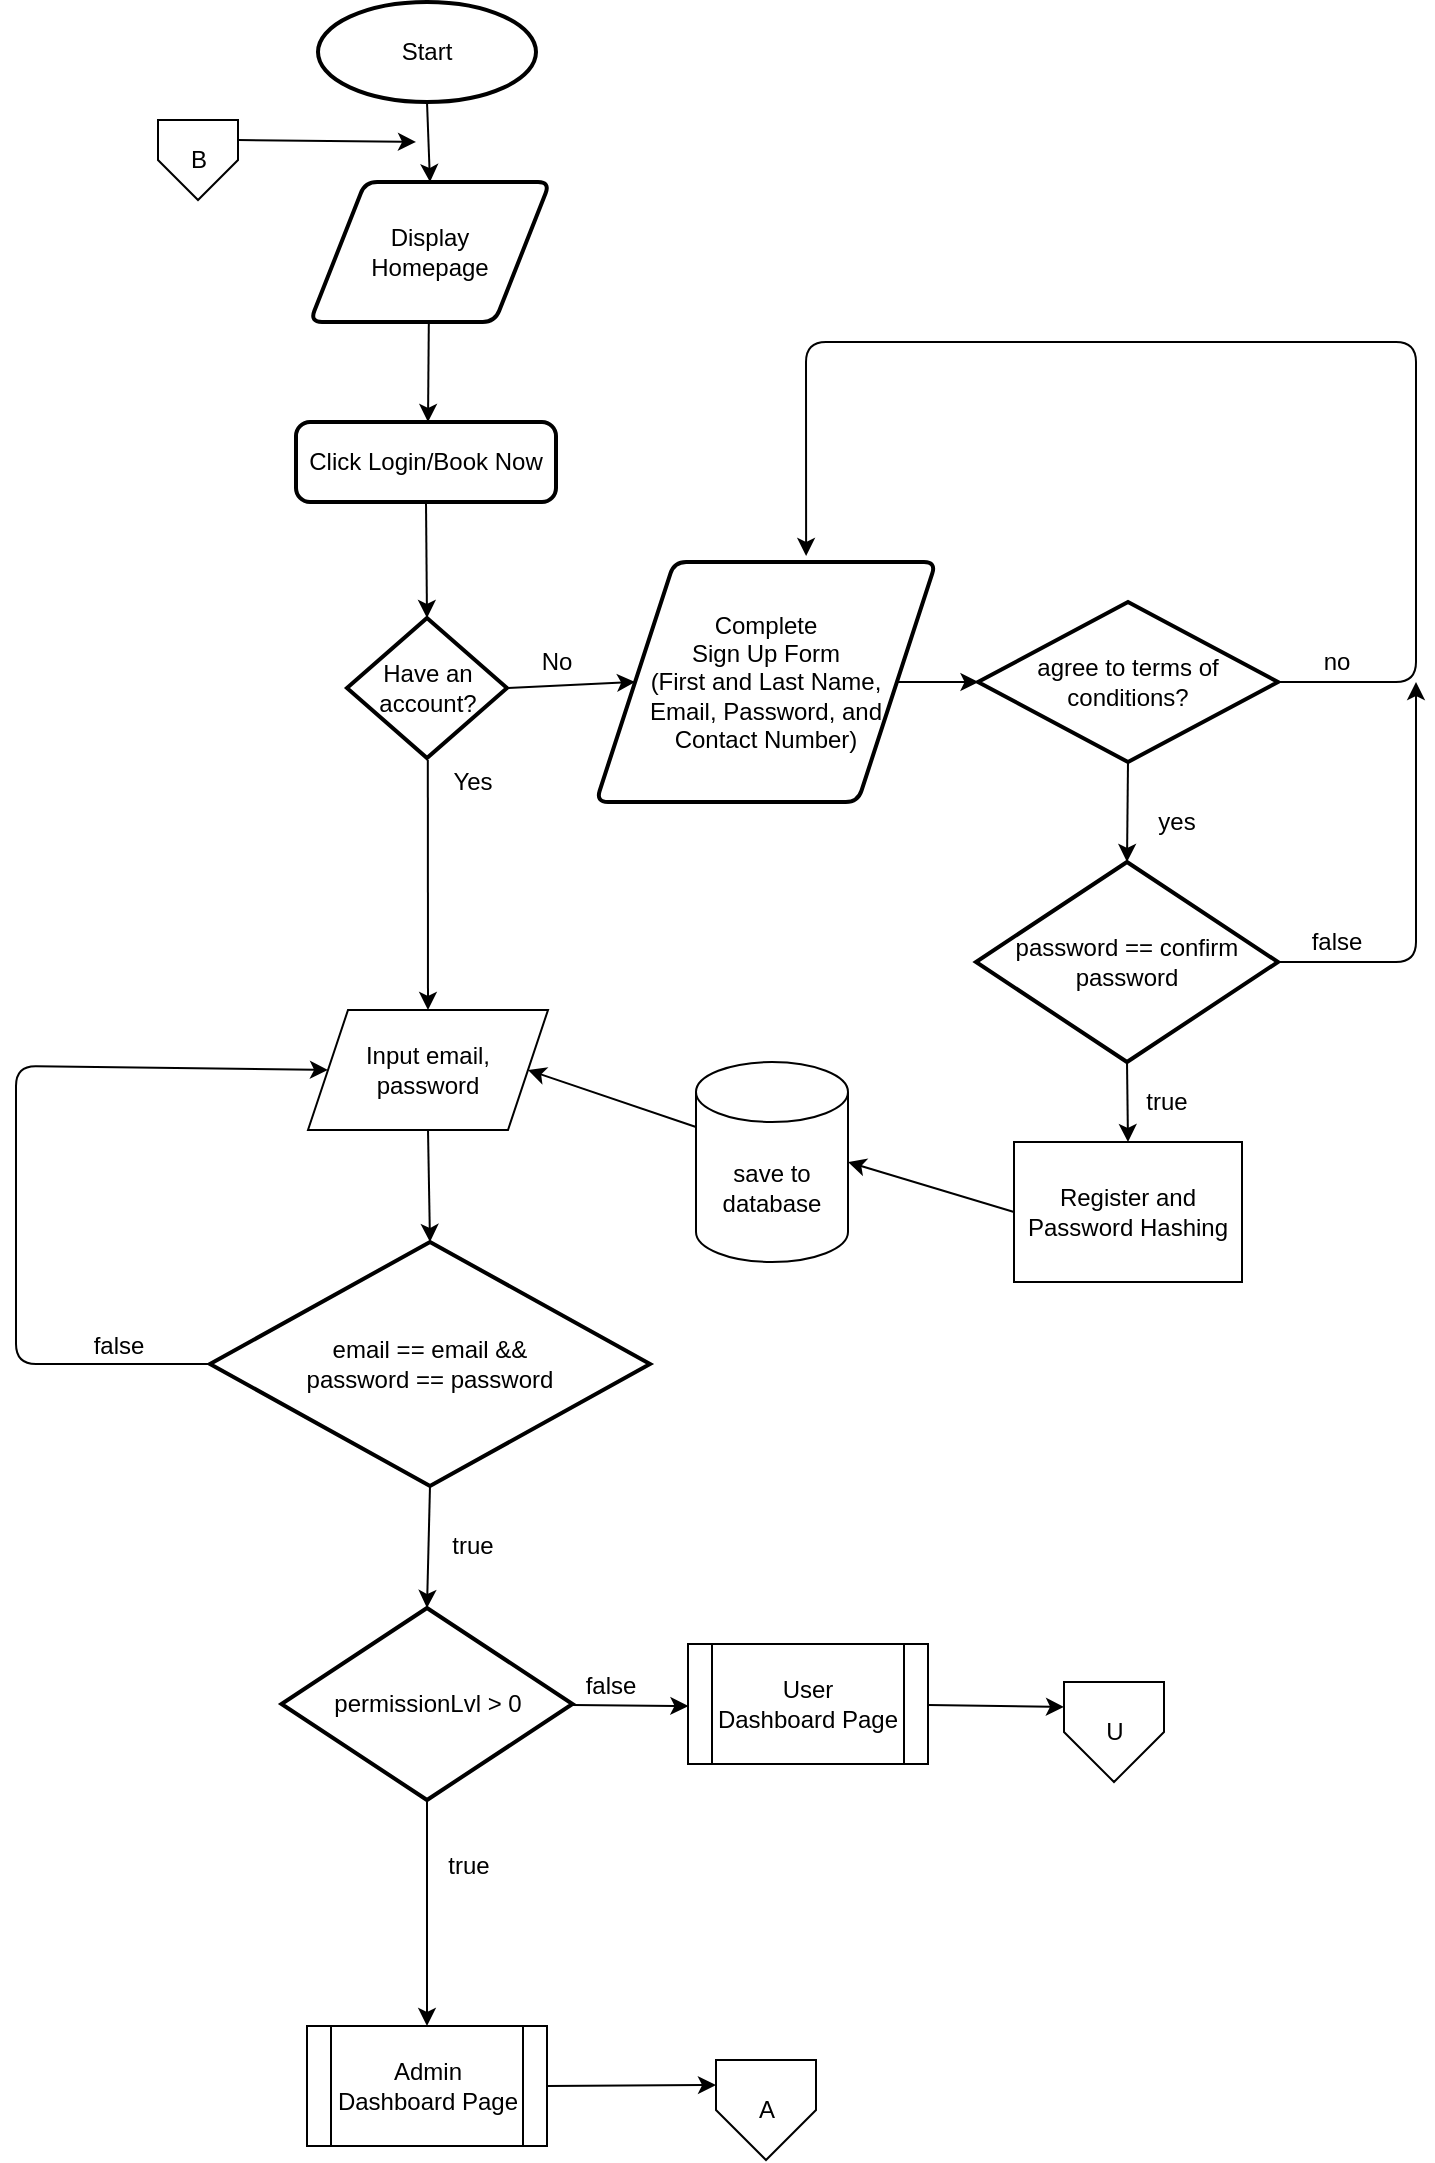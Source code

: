 <mxfile pages="3">
    <diagram id="SfiV4CnlrqohorxfoirV" name="(Start) Login and Register">
        <mxGraphModel dx="1444" dy="802" grid="1" gridSize="10" guides="1" tooltips="1" connect="1" arrows="1" fold="1" page="1" pageScale="1" pageWidth="850" pageHeight="1100" math="0" shadow="0">
            <root>
                <mxCell id="0"/>
                <mxCell id="1" parent="0"/>
                <mxCell id="iBtySErlTTQMFbDr3Z2z-1" value="Start" style="strokeWidth=2;html=1;shape=mxgraph.flowchart.start_1;whiteSpace=wrap;" parent="1" vertex="1">
                    <mxGeometry x="241" y="8" width="109" height="50" as="geometry"/>
                </mxCell>
                <mxCell id="iBtySErlTTQMFbDr3Z2z-2" value="Display &lt;br&gt;Homepage" style="shape=parallelogram;html=1;strokeWidth=2;perimeter=parallelogramPerimeter;whiteSpace=wrap;rounded=1;arcSize=12;size=0.23;fontFamily=Helvetica;" parent="1" vertex="1">
                    <mxGeometry x="237" y="98" width="120" height="70" as="geometry"/>
                </mxCell>
                <mxCell id="iBtySErlTTQMFbDr3Z2z-3" value="Click Login/Book Now" style="rounded=1;whiteSpace=wrap;html=1;absoluteArcSize=1;arcSize=14;strokeWidth=2;fontFamily=Helvetica;fontColor=#000000;" parent="1" vertex="1">
                    <mxGeometry x="230" y="218" width="130" height="40" as="geometry"/>
                </mxCell>
                <mxCell id="2" value="" style="edgeStyle=none;html=1;entryX=0.5;entryY=0;entryDx=0;entryDy=0;entryPerimeter=0;exitX=0.5;exitY=1;exitDx=0;exitDy=0;" parent="1" source="iBtySErlTTQMFbDr3Z2z-3" target="iBtySErlTTQMFbDr3Z2z-4" edge="1">
                    <mxGeometry relative="1" as="geometry">
                        <mxPoint x="270" y="298" as="sourcePoint"/>
                    </mxGeometry>
                </mxCell>
                <mxCell id="iBtySErlTTQMFbDr3Z2z-4" value="Have an account?" style="strokeWidth=2;html=1;shape=mxgraph.flowchart.decision;whiteSpace=wrap;fontFamily=Helvetica;fontColor=#000000;" parent="1" vertex="1">
                    <mxGeometry x="255.5" y="316" width="80" height="70" as="geometry"/>
                </mxCell>
                <mxCell id="iBtySErlTTQMFbDr3Z2z-5" value="Complete &lt;br&gt;Sign Up Form&lt;br&gt;(First and Last Name,&lt;br&gt;Email, Password, and&lt;br&gt;Contact Number)" style="shape=parallelogram;html=1;strokeWidth=2;perimeter=parallelogramPerimeter;whiteSpace=wrap;rounded=1;arcSize=12;size=0.23;fontFamily=Helvetica;fontColor=#000000;" parent="1" vertex="1">
                    <mxGeometry x="380" y="288" width="170" height="120" as="geometry"/>
                </mxCell>
                <mxCell id="6" style="edgeStyle=none;html=1;exitX=1;exitY=0.5;exitDx=0;exitDy=0;exitPerimeter=0;entryX=0.618;entryY=-0.025;entryDx=0;entryDy=0;entryPerimeter=0;" parent="1" source="iBtySErlTTQMFbDr3Z2z-7" target="iBtySErlTTQMFbDr3Z2z-5" edge="1">
                    <mxGeometry relative="1" as="geometry">
                        <Array as="points">
                            <mxPoint x="790" y="348"/>
                            <mxPoint x="790" y="178"/>
                            <mxPoint x="485" y="178"/>
                        </Array>
                    </mxGeometry>
                </mxCell>
                <mxCell id="iBtySErlTTQMFbDr3Z2z-7" value="agree to terms of&lt;br&gt;conditions?" style="strokeWidth=2;html=1;shape=mxgraph.flowchart.decision;whiteSpace=wrap;fontFamily=Helvetica;fontColor=#000000;" parent="1" vertex="1">
                    <mxGeometry x="571" y="308" width="150" height="80" as="geometry"/>
                </mxCell>
                <mxCell id="iBtySErlTTQMFbDr3Z2z-10" value="" style="endArrow=classic;html=1;rounded=0;fontFamily=Helvetica;fontColor=#000000;entryX=0.5;entryY=0;entryDx=0;entryDy=0;exitX=0.5;exitY=1;exitDx=0;exitDy=0;exitPerimeter=0;" parent="1" source="iBtySErlTTQMFbDr3Z2z-1" target="iBtySErlTTQMFbDr3Z2z-2" edge="1">
                    <mxGeometry width="50" height="50" relative="1" as="geometry">
                        <mxPoint x="297" y="68" as="sourcePoint"/>
                        <mxPoint x="296.41" y="108" as="targetPoint"/>
                    </mxGeometry>
                </mxCell>
                <mxCell id="iBtySErlTTQMFbDr3Z2z-11" value="" style="endArrow=classic;html=1;rounded=0;fontFamily=Helvetica;fontColor=#000000;" parent="1" edge="1">
                    <mxGeometry width="50" height="50" relative="1" as="geometry">
                        <mxPoint x="296.41" y="168" as="sourcePoint"/>
                        <mxPoint x="296" y="218" as="targetPoint"/>
                    </mxGeometry>
                </mxCell>
                <mxCell id="iBtySErlTTQMFbDr3Z2z-14" value="" style="endArrow=classic;html=1;rounded=0;fontFamily=Helvetica;fontColor=#000000;entryX=0;entryY=0.5;entryDx=0;entryDy=0;" parent="1" target="iBtySErlTTQMFbDr3Z2z-5" edge="1">
                    <mxGeometry width="50" height="50" relative="1" as="geometry">
                        <mxPoint x="336" y="351" as="sourcePoint"/>
                        <mxPoint x="386" y="351" as="targetPoint"/>
                    </mxGeometry>
                </mxCell>
                <mxCell id="iBtySErlTTQMFbDr3Z2z-15" value="" style="endArrow=classic;html=1;rounded=0;fontFamily=Helvetica;fontColor=#000000;entryX=0;entryY=0.5;entryDx=0;entryDy=0;exitX=1;exitY=0.5;exitDx=0;exitDy=0;" parent="1" source="iBtySErlTTQMFbDr3Z2z-5" edge="1">
                    <mxGeometry width="50" height="50" relative="1" as="geometry">
                        <mxPoint x="540" y="348" as="sourcePoint"/>
                        <mxPoint x="571.25" y="348" as="targetPoint"/>
                    </mxGeometry>
                </mxCell>
                <mxCell id="wVRQzFiYwG7MuHBI81gx-12" style="edgeStyle=none;html=1;exitX=0;exitY=0.5;exitDx=0;exitDy=0;entryX=1;entryY=0.5;entryDx=0;entryDy=0;entryPerimeter=0;" edge="1" parent="1" source="iBtySErlTTQMFbDr3Z2z-17" target="GvVqPZRoaV-oQDAs33Vj-12">
                    <mxGeometry relative="1" as="geometry"/>
                </mxCell>
                <mxCell id="iBtySErlTTQMFbDr3Z2z-17" value="Register and Password Hashing" style="rounded=0;whiteSpace=wrap;html=1;fontFamily=Helvetica;fontColor=#000000;" parent="1" vertex="1">
                    <mxGeometry x="589" y="578" width="114" height="70" as="geometry"/>
                </mxCell>
                <mxCell id="iBtySErlTTQMFbDr3Z2z-19" value="" style="endArrow=classic;html=1;rounded=0;fontFamily=Helvetica;fontColor=#000000;entryX=0.5;entryY=0;entryDx=0;entryDy=0;" parent="1" target="iBtySErlTTQMFbDr3Z2z-20" edge="1">
                    <mxGeometry width="50" height="50" relative="1" as="geometry">
                        <mxPoint x="295.91" y="387" as="sourcePoint"/>
                        <mxPoint x="296" y="428" as="targetPoint"/>
                    </mxGeometry>
                </mxCell>
                <mxCell id="iBtySErlTTQMFbDr3Z2z-20" value="Input email,&lt;br&gt;password" style="shape=parallelogram;perimeter=parallelogramPerimeter;whiteSpace=wrap;html=1;fixedSize=1;fontFamily=Helvetica;fontColor=#000000;" parent="1" vertex="1">
                    <mxGeometry x="236" y="512" width="120" height="60" as="geometry"/>
                </mxCell>
                <mxCell id="wVRQzFiYwG7MuHBI81gx-14" style="edgeStyle=none;html=1;exitX=0.5;exitY=1;exitDx=0;exitDy=0;exitPerimeter=0;entryX=0.5;entryY=0;entryDx=0;entryDy=0;" edge="1" parent="1" source="peQMiTS521xHTIxMtUgg-1" target="peQMiTS521xHTIxMtUgg-9">
                    <mxGeometry relative="1" as="geometry"/>
                </mxCell>
                <mxCell id="peQMiTS521xHTIxMtUgg-1" value="permissionLvl &amp;gt; 0" style="strokeWidth=2;html=1;shape=mxgraph.flowchart.decision;whiteSpace=wrap;" parent="1" vertex="1">
                    <mxGeometry x="222.75" y="811" width="145.5" height="96" as="geometry"/>
                </mxCell>
                <mxCell id="peQMiTS521xHTIxMtUgg-3" value="" style="endArrow=classic;html=1;rounded=0;exitX=0.5;exitY=1;exitDx=0;exitDy=0;entryX=0.5;entryY=0;entryDx=0;entryDy=0;entryPerimeter=0;" parent="1" source="iBtySErlTTQMFbDr3Z2z-20" target="GvVqPZRoaV-oQDAs33Vj-20" edge="1">
                    <mxGeometry width="50" height="50" relative="1" as="geometry">
                        <mxPoint x="273" y="558" as="sourcePoint"/>
                        <mxPoint x="297" y="632" as="targetPoint"/>
                    </mxGeometry>
                </mxCell>
                <mxCell id="peQMiTS521xHTIxMtUgg-4" value="" style="endArrow=classic;html=1;rounded=0;" parent="1" source="peQMiTS521xHTIxMtUgg-1" edge="1">
                    <mxGeometry width="50" height="50" relative="1" as="geometry">
                        <mxPoint x="355.5" y="910" as="sourcePoint"/>
                        <mxPoint x="426.211" y="860" as="targetPoint"/>
                    </mxGeometry>
                </mxCell>
                <mxCell id="peQMiTS521xHTIxMtUgg-5" value="User &lt;br&gt;Dashboard Page" style="shape=process;whiteSpace=wrap;html=1;backgroundOutline=1;" parent="1" vertex="1">
                    <mxGeometry x="426" y="829" width="120" height="60" as="geometry"/>
                </mxCell>
                <mxCell id="peQMiTS521xHTIxMtUgg-6" value="" style="endArrow=classic;html=1;rounded=0;exitX=1;exitY=0.5;exitDx=0;exitDy=0;entryX=0;entryY=0.25;entryDx=0;entryDy=0;" parent="1" edge="1" target="peQMiTS521xHTIxMtUgg-10">
                    <mxGeometry width="50" height="50" relative="1" as="geometry">
                        <mxPoint x="546" y="859.5" as="sourcePoint"/>
                        <mxPoint x="610" y="860.5" as="targetPoint"/>
                    </mxGeometry>
                </mxCell>
                <mxCell id="anMPRp1hxf5mci2vDIW7-12" style="edgeStyle=none;html=1;exitX=1;exitY=0.5;exitDx=0;exitDy=0;entryX=0;entryY=0.25;entryDx=0;entryDy=0;" edge="1" parent="1" source="peQMiTS521xHTIxMtUgg-9" target="W330FHJ1OMJ28xy_m56K-2">
                    <mxGeometry relative="1" as="geometry"/>
                </mxCell>
                <mxCell id="peQMiTS521xHTIxMtUgg-9" value="Admin Dashboard Page" style="shape=process;whiteSpace=wrap;html=1;backgroundOutline=1;" parent="1" vertex="1">
                    <mxGeometry x="235.5" y="1020" width="120" height="60" as="geometry"/>
                </mxCell>
                <object label="U" placeholders="1" id="peQMiTS521xHTIxMtUgg-10">
                    <mxCell style="verticalLabelPosition=middle;verticalAlign=middle;html=1;shape=offPageConnector;rounded=0;size=0.5;gradientColor=none;fillColor=default;labelPosition=center;align=center;" parent="1" vertex="1">
                        <mxGeometry x="614" y="848" width="50" height="50" as="geometry"/>
                    </mxCell>
                </object>
                <mxCell id="W330FHJ1OMJ28xy_m56K-2" value="A" style="verticalLabelPosition=middle;verticalAlign=middle;html=1;shape=offPageConnector;rounded=0;size=0.5;fillColor=default;gradientColor=none;labelPosition=center;align=center;" parent="1" vertex="1">
                    <mxGeometry x="440" y="1037" width="50" height="50" as="geometry"/>
                </mxCell>
                <mxCell id="hVSDIWZbo1fkvC-3VpEG-1" value="No" style="text;html=1;align=center;verticalAlign=middle;resizable=0;points=[];autosize=1;strokeColor=none;fillColor=none;" parent="1" vertex="1">
                    <mxGeometry x="340" y="323" width="40" height="30" as="geometry"/>
                </mxCell>
                <mxCell id="hVSDIWZbo1fkvC-3VpEG-2" value="Yes" style="text;html=1;align=center;verticalAlign=middle;resizable=0;points=[];autosize=1;strokeColor=none;fillColor=none;" parent="1" vertex="1">
                    <mxGeometry x="298" y="383" width="40" height="30" as="geometry"/>
                </mxCell>
                <mxCell id="hVSDIWZbo1fkvC-3VpEG-3" value="false" style="text;html=1;align=center;verticalAlign=middle;resizable=0;points=[];autosize=1;strokeColor=none;fillColor=none;" parent="1" vertex="1">
                    <mxGeometry x="367" y="840" width="40" height="20" as="geometry"/>
                </mxCell>
                <mxCell id="hVSDIWZbo1fkvC-3VpEG-4" value="true" style="text;html=1;align=center;verticalAlign=middle;resizable=0;points=[];autosize=1;strokeColor=none;fillColor=none;" parent="1" vertex="1">
                    <mxGeometry x="295.5" y="930" width="40" height="20" as="geometry"/>
                </mxCell>
                <mxCell id="FQ2Pf2vekcnxrRW5ba-h-1" value="B" style="verticalLabelPosition=middle;verticalAlign=middle;html=1;shape=offPageConnector;rounded=0;size=0.5;labelPosition=center;align=center;" parent="1" vertex="1">
                    <mxGeometry x="161" y="67" width="40" height="40" as="geometry"/>
                </mxCell>
                <mxCell id="FQ2Pf2vekcnxrRW5ba-h-2" value="" style="endArrow=classic;html=1;rounded=0;exitX=1;exitY=0.25;exitDx=0;exitDy=0;" parent="1" source="FQ2Pf2vekcnxrRW5ba-h-1" edge="1">
                    <mxGeometry width="50" height="50" relative="1" as="geometry">
                        <mxPoint x="210" y="118" as="sourcePoint"/>
                        <mxPoint x="290" y="78" as="targetPoint"/>
                    </mxGeometry>
                </mxCell>
                <mxCell id="3" value="yes" style="text;html=1;align=center;verticalAlign=middle;resizable=0;points=[];autosize=1;strokeColor=none;fillColor=none;" parent="1" vertex="1">
                    <mxGeometry x="655" y="408" width="30" height="20" as="geometry"/>
                </mxCell>
                <mxCell id="4" value="no" style="text;html=1;align=center;verticalAlign=middle;resizable=0;points=[];autosize=1;strokeColor=none;fillColor=none;" parent="1" vertex="1">
                    <mxGeometry x="735" y="328" width="30" height="20" as="geometry"/>
                </mxCell>
                <mxCell id="8" value="password == confirm password" style="strokeWidth=2;html=1;shape=mxgraph.flowchart.decision;whiteSpace=wrap;fontFamily=Helvetica;fontColor=#000000;" parent="1" vertex="1">
                    <mxGeometry x="570" y="438" width="151" height="100" as="geometry"/>
                </mxCell>
                <mxCell id="10" value="" style="edgeStyle=none;html=1;entryX=0.5;entryY=0;entryDx=0;entryDy=0;entryPerimeter=0;exitX=0.5;exitY=1;exitDx=0;exitDy=0;exitPerimeter=0;" parent="1" source="iBtySErlTTQMFbDr3Z2z-7" target="8" edge="1">
                    <mxGeometry relative="1" as="geometry">
                        <mxPoint x="720" y="383" as="sourcePoint"/>
                        <mxPoint x="720.5" y="441" as="targetPoint"/>
                    </mxGeometry>
                </mxCell>
                <mxCell id="11" value="" style="edgeStyle=none;html=1;exitX=1;exitY=0.5;exitDx=0;exitDy=0;exitPerimeter=0;" parent="1" source="8" edge="1">
                    <mxGeometry relative="1" as="geometry">
                        <mxPoint x="789" y="459" as="sourcePoint"/>
                        <mxPoint x="790" y="348" as="targetPoint"/>
                        <Array as="points">
                            <mxPoint x="790" y="488"/>
                        </Array>
                    </mxGeometry>
                </mxCell>
                <mxCell id="12" value="false" style="text;html=1;align=center;verticalAlign=middle;resizable=0;points=[];autosize=1;strokeColor=none;fillColor=none;" parent="1" vertex="1">
                    <mxGeometry x="730" y="468" width="40" height="20" as="geometry"/>
                </mxCell>
                <mxCell id="wVRQzFiYwG7MuHBI81gx-17" style="edgeStyle=none;html=1;exitX=0;exitY=0;exitDx=0;exitDy=32.5;exitPerimeter=0;entryX=1;entryY=0.5;entryDx=0;entryDy=0;" edge="1" parent="1" source="GvVqPZRoaV-oQDAs33Vj-12" target="iBtySErlTTQMFbDr3Z2z-20">
                    <mxGeometry relative="1" as="geometry"/>
                </mxCell>
                <mxCell id="GvVqPZRoaV-oQDAs33Vj-12" value="save to&lt;br&gt;database" style="shape=cylinder3;whiteSpace=wrap;html=1;boundedLbl=1;backgroundOutline=1;size=15;" parent="1" vertex="1">
                    <mxGeometry x="430" y="538" width="76" height="100" as="geometry"/>
                </mxCell>
                <mxCell id="GvVqPZRoaV-oQDAs33Vj-17" value="" style="endArrow=classic;html=1;rounded=0;fontFamily=Helvetica;fontColor=#000000;entryX=0.5;entryY=0;entryDx=0;entryDy=0;exitX=0.5;exitY=1;exitDx=0;exitDy=0;exitPerimeter=0;" parent="1" source="8" edge="1">
                    <mxGeometry width="50" height="50" relative="1" as="geometry">
                        <mxPoint x="790.85" y="578" as="sourcePoint"/>
                        <mxPoint x="646" y="578" as="targetPoint"/>
                    </mxGeometry>
                </mxCell>
                <mxCell id="GvVqPZRoaV-oQDAs33Vj-19" value="true" style="text;html=1;align=center;verticalAlign=middle;resizable=0;points=[];autosize=1;strokeColor=none;fillColor=none;" parent="1" vertex="1">
                    <mxGeometry x="645" y="548" width="40" height="20" as="geometry"/>
                </mxCell>
                <mxCell id="GvVqPZRoaV-oQDAs33Vj-22" style="edgeStyle=none;html=1;exitX=0;exitY=0.5;exitDx=0;exitDy=0;exitPerimeter=0;entryX=0;entryY=0.5;entryDx=0;entryDy=0;" parent="1" source="GvVqPZRoaV-oQDAs33Vj-20" target="iBtySErlTTQMFbDr3Z2z-20" edge="1">
                    <mxGeometry relative="1" as="geometry">
                        <Array as="points">
                            <mxPoint x="90" y="689"/>
                            <mxPoint x="90" y="540"/>
                        </Array>
                    </mxGeometry>
                </mxCell>
                <mxCell id="GvVqPZRoaV-oQDAs33Vj-23" style="edgeStyle=none;html=1;exitX=0.5;exitY=1;exitDx=0;exitDy=0;exitPerimeter=0;entryX=0.5;entryY=0;entryDx=0;entryDy=0;entryPerimeter=0;" parent="1" source="GvVqPZRoaV-oQDAs33Vj-20" target="peQMiTS521xHTIxMtUgg-1" edge="1">
                    <mxGeometry relative="1" as="geometry"/>
                </mxCell>
                <mxCell id="GvVqPZRoaV-oQDAs33Vj-20" value="email == email &amp;amp;&amp;amp;&lt;br&gt;password == password" style="strokeWidth=2;html=1;shape=mxgraph.flowchart.decision;whiteSpace=wrap;" parent="1" vertex="1">
                    <mxGeometry x="187" y="628" width="220" height="122" as="geometry"/>
                </mxCell>
                <mxCell id="GvVqPZRoaV-oQDAs33Vj-24" value="true" style="text;html=1;align=center;verticalAlign=middle;resizable=0;points=[];autosize=1;strokeColor=none;fillColor=none;" parent="1" vertex="1">
                    <mxGeometry x="298" y="770" width="40" height="20" as="geometry"/>
                </mxCell>
                <mxCell id="GvVqPZRoaV-oQDAs33Vj-25" value="false" style="text;html=1;align=center;verticalAlign=middle;resizable=0;points=[];autosize=1;strokeColor=none;fillColor=none;" parent="1" vertex="1">
                    <mxGeometry x="121" y="670" width="40" height="20" as="geometry"/>
                </mxCell>
            </root>
        </mxGraphModel>
    </diagram>
    <diagram id="PATOt2NpalWjL8sxbQlI" name="(A) Admin Dashboard Page">
        <mxGraphModel dx="1604" dy="891" grid="1" gridSize="10" guides="1" tooltips="1" connect="1" arrows="1" fold="1" page="1" pageScale="1" pageWidth="850" pageHeight="1100" math="0" shadow="0">
            <root>
                <mxCell id="0"/>
                <mxCell id="1" parent="0"/>
                <mxCell id="jpLYMqorTwj3Xo9QXSz4-1" value="A" style="verticalLabelPosition=middle;verticalAlign=middle;html=1;shape=offPageConnector;rounded=0;size=0.5;fillColor=default;gradientColor=none;labelPosition=center;align=center;" parent="1" vertex="1">
                    <mxGeometry x="370" y="10" width="60" height="60" as="geometry"/>
                </mxCell>
                <mxCell id="jpLYMqorTwj3Xo9QXSz4-2" value="" style="endArrow=classic;html=1;rounded=0;exitX=0.5;exitY=1;exitDx=0;exitDy=0;" parent="1" source="jpLYMqorTwj3Xo9QXSz4-1" edge="1">
                    <mxGeometry width="50" height="50" relative="1" as="geometry">
                        <mxPoint x="380" y="110" as="sourcePoint"/>
                        <mxPoint x="400" y="110" as="targetPoint"/>
                    </mxGeometry>
                </mxCell>
                <mxCell id="jpLYMqorTwj3Xo9QXSz4-3" value="Pending&lt;br&gt;Request" style="strokeWidth=2;html=1;shape=mxgraph.flowchart.decision;whiteSpace=wrap;fillColor=default;gradientColor=none;" parent="1" vertex="1">
                    <mxGeometry x="350" y="350" width="100" height="100" as="geometry"/>
                </mxCell>
                <mxCell id="jpLYMqorTwj3Xo9QXSz4-4" value="Past Records" style="strokeWidth=2;html=1;shape=mxgraph.flowchart.decision;whiteSpace=wrap;fillColor=default;gradientColor=none;" parent="1" vertex="1">
                    <mxGeometry x="350" y="490" width="100" height="100" as="geometry"/>
                </mxCell>
                <mxCell id="jpLYMqorTwj3Xo9QXSz4-5" value="Employees" style="strokeWidth=2;html=1;shape=mxgraph.flowchart.decision;whiteSpace=wrap;fillColor=default;gradientColor=none;" parent="1" vertex="1">
                    <mxGeometry x="350" y="650" width="100" height="100" as="geometry"/>
                </mxCell>
                <mxCell id="dMYHdSrpRIsKpAmckTXs-6" style="edgeStyle=orthogonalEdgeStyle;rounded=0;orthogonalLoop=1;jettySize=auto;html=1;exitX=1;exitY=0.5;exitDx=0;exitDy=0;exitPerimeter=0;" parent="1" source="jpLYMqorTwj3Xo9QXSz4-6" edge="1">
                    <mxGeometry relative="1" as="geometry">
                        <mxPoint x="530" y="850" as="targetPoint"/>
                    </mxGeometry>
                </mxCell>
                <mxCell id="jpLYMqorTwj3Xo9QXSz4-6" value="Account Settings" style="strokeWidth=2;html=1;shape=mxgraph.flowchart.decision;whiteSpace=wrap;fillColor=default;gradientColor=none;" parent="1" vertex="1">
                    <mxGeometry x="350" y="800" width="100" height="100" as="geometry"/>
                </mxCell>
                <mxCell id="KcViXn8pI62xRuZ0YtoB-1" value="" style="endArrow=classic;html=1;rounded=0;entryX=0.5;entryY=0;entryDx=0;entryDy=0;entryPerimeter=0;exitX=0.5;exitY=1;exitDx=0;exitDy=0;exitPerimeter=0;" parent="1" source="jpLYMqorTwj3Xo9QXSz4-4" target="jpLYMqorTwj3Xo9QXSz4-5" edge="1">
                    <mxGeometry width="50" height="50" relative="1" as="geometry">
                        <mxPoint x="400" y="600" as="sourcePoint"/>
                        <mxPoint x="450" y="550" as="targetPoint"/>
                    </mxGeometry>
                </mxCell>
                <mxCell id="KcViXn8pI62xRuZ0YtoB-2" value="" style="endArrow=classic;html=1;rounded=0;" parent="1" target="jpLYMqorTwj3Xo9QXSz4-4" edge="1">
                    <mxGeometry width="50" height="50" relative="1" as="geometry">
                        <mxPoint x="400" y="450" as="sourcePoint"/>
                        <mxPoint x="400" y="490" as="targetPoint"/>
                    </mxGeometry>
                </mxCell>
                <mxCell id="KcViXn8pI62xRuZ0YtoB-3" value="" style="endArrow=classic;html=1;rounded=0;entryX=0.5;entryY=0;entryDx=0;entryDy=0;entryPerimeter=0;exitX=0.5;exitY=1;exitDx=0;exitDy=0;exitPerimeter=0;" parent="1" source="jpLYMqorTwj3Xo9QXSz4-5" edge="1">
                    <mxGeometry width="50" height="50" relative="1" as="geometry">
                        <mxPoint x="400" y="744" as="sourcePoint"/>
                        <mxPoint x="400" y="804" as="targetPoint"/>
                    </mxGeometry>
                </mxCell>
                <mxCell id="dMYHdSrpRIsKpAmckTXs-1" value="B" style="verticalLabelPosition=middle;verticalAlign=middle;html=1;shape=offPageConnector;rounded=0;size=0.5;labelPosition=center;align=center;" parent="1" vertex="1">
                    <mxGeometry x="532" y="940" width="40" height="40" as="geometry"/>
                </mxCell>
                <mxCell id="dMYHdSrpRIsKpAmckTXs-3" value="" style="endArrow=classic;html=1;rounded=0;entryX=0;entryY=0.5;entryDx=0;entryDy=0;exitX=1;exitY=0.5;exitDx=0;exitDy=0;" parent="1" target="dMYHdSrpRIsKpAmckTXs-1" edge="1">
                    <mxGeometry width="50" height="50" relative="1" as="geometry">
                        <mxPoint x="460" y="960" as="sourcePoint"/>
                        <mxPoint x="520" y="930" as="targetPoint"/>
                    </mxGeometry>
                </mxCell>
                <mxCell id="dMYHdSrpRIsKpAmckTXs-4" value="" style="endArrow=classic;html=1;rounded=0;" parent="1" edge="1">
                    <mxGeometry width="50" height="50" relative="1" as="geometry">
                        <mxPoint x="400" y="900" as="sourcePoint"/>
                        <mxPoint x="400" y="930" as="targetPoint"/>
                    </mxGeometry>
                </mxCell>
                <mxCell id="dMYHdSrpRIsKpAmckTXs-9" value="Log out" style="rounded=0;whiteSpace=wrap;html=1;" parent="1" vertex="1">
                    <mxGeometry x="340" y="930" width="120" height="60" as="geometry"/>
                </mxCell>
                <mxCell id="dMYHdSrpRIsKpAmckTXs-12" style="edgeStyle=orthogonalEdgeStyle;rounded=0;orthogonalLoop=1;jettySize=auto;html=1;exitX=1;exitY=0.5;exitDx=0;exitDy=0;" parent="1" source="dMYHdSrpRIsKpAmckTXs-10" edge="1">
                    <mxGeometry relative="1" as="geometry">
                        <mxPoint x="680" y="850" as="targetPoint"/>
                    </mxGeometry>
                </mxCell>
                <mxCell id="dMYHdSrpRIsKpAmckTXs-10" value="Account setting Page" style="verticalLabelPosition=middle;verticalAlign=middle;html=1;shape=process;whiteSpace=wrap;rounded=1;size=0.14;arcSize=6;labelPosition=center;align=center;" parent="1" vertex="1">
                    <mxGeometry x="530" y="820" width="100" height="60" as="geometry"/>
                </mxCell>
                <mxCell id="dMYHdSrpRIsKpAmckTXs-13" value="A-4" style="verticalLabelPosition=middle;verticalAlign=middle;html=1;shape=offPageConnector;rounded=0;size=0.5;labelPosition=center;align=center;" parent="1" vertex="1">
                    <mxGeometry x="680" y="835" width="40" height="40" as="geometry"/>
                </mxCell>
                <mxCell id="dMYHdSrpRIsKpAmckTXs-14" style="edgeStyle=orthogonalEdgeStyle;rounded=0;orthogonalLoop=1;jettySize=auto;html=1;exitX=1;exitY=0.5;exitDx=0;exitDy=0;exitPerimeter=0;" parent="1" edge="1">
                    <mxGeometry relative="1" as="geometry">
                        <mxPoint x="450" y="700" as="sourcePoint"/>
                        <mxPoint x="530" y="700" as="targetPoint"/>
                    </mxGeometry>
                </mxCell>
                <mxCell id="dMYHdSrpRIsKpAmckTXs-15" value="Employee&lt;br&gt;Page" style="verticalLabelPosition=middle;verticalAlign=middle;html=1;shape=process;whiteSpace=wrap;rounded=1;size=0.14;arcSize=6;labelPosition=center;align=center;" parent="1" vertex="1">
                    <mxGeometry x="530" y="671" width="100" height="60" as="geometry"/>
                </mxCell>
                <mxCell id="dMYHdSrpRIsKpAmckTXs-16" style="edgeStyle=orthogonalEdgeStyle;rounded=0;orthogonalLoop=1;jettySize=auto;html=1;exitX=1;exitY=0.5;exitDx=0;exitDy=0;" parent="1" edge="1">
                    <mxGeometry relative="1" as="geometry">
                        <mxPoint x="628" y="700" as="sourcePoint"/>
                        <mxPoint x="678" y="700" as="targetPoint"/>
                        <Array as="points">
                            <mxPoint x="659" y="700"/>
                            <mxPoint x="659" y="700"/>
                        </Array>
                    </mxGeometry>
                </mxCell>
                <mxCell id="dMYHdSrpRIsKpAmckTXs-17" value="A-3" style="verticalLabelPosition=middle;verticalAlign=middle;html=1;shape=offPageConnector;rounded=0;size=0.5;labelPosition=center;align=center;" parent="1" vertex="1">
                    <mxGeometry x="677" y="686" width="40" height="40" as="geometry"/>
                </mxCell>
                <mxCell id="IVhjDoEbGitOr0xGiq_j-1" style="edgeStyle=orthogonalEdgeStyle;rounded=0;orthogonalLoop=1;jettySize=auto;html=1;exitX=1;exitY=0.5;exitDx=0;exitDy=0;exitPerimeter=0;" parent="1" edge="1">
                    <mxGeometry relative="1" as="geometry">
                        <mxPoint x="448" y="540" as="sourcePoint"/>
                        <mxPoint x="528" y="540" as="targetPoint"/>
                    </mxGeometry>
                </mxCell>
                <mxCell id="IVhjDoEbGitOr0xGiq_j-2" value="" style="endArrow=classic;html=1;rounded=0;exitX=1;exitY=0.5;exitDx=0;exitDy=0;exitPerimeter=0;" parent="1" source="jpLYMqorTwj3Xo9QXSz4-3" edge="1">
                    <mxGeometry width="50" height="50" relative="1" as="geometry">
                        <mxPoint x="460" y="430" as="sourcePoint"/>
                        <mxPoint x="530" y="400" as="targetPoint"/>
                    </mxGeometry>
                </mxCell>
                <mxCell id="IVhjDoEbGitOr0xGiq_j-12" style="edgeStyle=orthogonalEdgeStyle;rounded=0;orthogonalLoop=1;jettySize=auto;html=1;exitX=1;exitY=0.5;exitDx=0;exitDy=0;entryX=0;entryY=0.5;entryDx=0;entryDy=0;" parent="1" source="IVhjDoEbGitOr0xGiq_j-3" target="IVhjDoEbGitOr0xGiq_j-11" edge="1">
                    <mxGeometry relative="1" as="geometry"/>
                </mxCell>
                <mxCell id="IVhjDoEbGitOr0xGiq_j-3" value="Pending Request&lt;br&gt;Page" style="verticalLabelPosition=middle;verticalAlign=middle;html=1;shape=process;whiteSpace=wrap;rounded=1;size=0.14;arcSize=6;labelPosition=center;align=center;" parent="1" vertex="1">
                    <mxGeometry x="532" y="370" width="100" height="60" as="geometry"/>
                </mxCell>
                <mxCell id="IVhjDoEbGitOr0xGiq_j-7" style="edgeStyle=orthogonalEdgeStyle;rounded=0;orthogonalLoop=1;jettySize=auto;html=1;exitX=1;exitY=0.5;exitDx=0;exitDy=0;entryX=0;entryY=0.5;entryDx=0;entryDy=0;" parent="1" target="oHv-e_S0JWtIkmuoZP9c-7" edge="1">
                    <mxGeometry relative="1" as="geometry">
                        <mxPoint x="683" y="539.5" as="targetPoint"/>
                        <mxPoint x="626.2" y="540" as="sourcePoint"/>
                    </mxGeometry>
                </mxCell>
                <mxCell id="IVhjDoEbGitOr0xGiq_j-11" value="A-1" style="verticalLabelPosition=middle;verticalAlign=middle;html=1;shape=offPageConnector;rounded=0;size=0.5;labelPosition=center;align=center;" parent="1" vertex="1">
                    <mxGeometry x="676" y="380" width="40" height="40" as="geometry"/>
                </mxCell>
                <mxCell id="Aeo01UrhDbObiTjcWNry-3" style="edgeStyle=none;html=1;exitX=0.5;exitY=1;exitDx=0;exitDy=0;entryX=0.5;entryY=0;entryDx=0;entryDy=0;entryPerimeter=0;" parent="1" source="Aeo01UrhDbObiTjcWNry-1" target="Aeo01UrhDbObiTjcWNry-2" edge="1">
                    <mxGeometry relative="1" as="geometry"/>
                </mxCell>
                <mxCell id="Aeo01UrhDbObiTjcWNry-1" value="Display Admin&lt;br&gt;Dashboard Page" style="shape=parallelogram;html=1;strokeWidth=2;perimeter=parallelogramPerimeter;whiteSpace=wrap;rounded=1;arcSize=12;size=0.23;" parent="1" vertex="1">
                    <mxGeometry x="325" y="110" width="150" height="60" as="geometry"/>
                </mxCell>
                <mxCell id="Aeo01UrhDbObiTjcWNry-4" style="edgeStyle=none;html=1;exitX=0.5;exitY=1;exitDx=0;exitDy=0;exitPerimeter=0;entryX=0.5;entryY=0;entryDx=0;entryDy=0;entryPerimeter=0;" parent="1" source="Aeo01UrhDbObiTjcWNry-2" target="jpLYMqorTwj3Xo9QXSz4-3" edge="1">
                    <mxGeometry relative="1" as="geometry"/>
                </mxCell>
                <mxCell id="oHv-e_S0JWtIkmuoZP9c-6" style="edgeStyle=none;html=1;exitX=1;exitY=0.5;exitDx=0;exitDy=0;exitPerimeter=0;entryX=0;entryY=0.5;entryDx=0;entryDy=0;" parent="1" source="Aeo01UrhDbObiTjcWNry-2" target="oHv-e_S0JWtIkmuoZP9c-5" edge="1">
                    <mxGeometry relative="1" as="geometry"/>
                </mxCell>
                <mxCell id="Aeo01UrhDbObiTjcWNry-2" value="Complete Request" style="strokeWidth=2;html=1;shape=mxgraph.flowchart.decision;whiteSpace=wrap;fillColor=default;gradientColor=none;" parent="1" vertex="1">
                    <mxGeometry x="350" y="210" width="100" height="100" as="geometry"/>
                </mxCell>
                <mxCell id="oHv-e_S0JWtIkmuoZP9c-1" style="edgeStyle=orthogonalEdgeStyle;rounded=0;orthogonalLoop=1;jettySize=auto;html=1;exitX=1;exitY=0.5;exitDx=0;exitDy=0;exitPerimeter=0;entryX=1;entryY=0.5;entryDx=0;entryDy=0;" parent="1" source="oHv-e_S0JWtIkmuoZP9c-2" target="Aeo01UrhDbObiTjcWNry-1" edge="1">
                    <mxGeometry relative="1" as="geometry">
                        <mxPoint x="400" y="70" as="targetPoint"/>
                        <Array as="points">
                            <mxPoint x="770" y="260"/>
                            <mxPoint x="770" y="140"/>
                        </Array>
                    </mxGeometry>
                </mxCell>
                <mxCell id="oHv-e_S0JWtIkmuoZP9c-2" value="update&lt;br&gt;database" style="strokeWidth=2;html=1;shape=mxgraph.flowchart.database;whiteSpace=wrap;" parent="1" vertex="1">
                    <mxGeometry x="660" y="215" width="60" height="90" as="geometry"/>
                </mxCell>
                <mxCell id="oHv-e_S0JWtIkmuoZP9c-4" style="edgeStyle=none;html=1;exitX=1;exitY=0.5;exitDx=0;exitDy=0;entryX=0;entryY=0.5;entryDx=0;entryDy=0;entryPerimeter=0;" parent="1" source="oHv-e_S0JWtIkmuoZP9c-5" target="oHv-e_S0JWtIkmuoZP9c-2" edge="1">
                    <mxGeometry relative="1" as="geometry"/>
                </mxCell>
                <mxCell id="oHv-e_S0JWtIkmuoZP9c-5" value="change record state to &quot;completed&quot;" style="rounded=0;whiteSpace=wrap;html=1;" parent="1" vertex="1">
                    <mxGeometry x="470" y="230" width="120" height="60" as="geometry"/>
                </mxCell>
                <mxCell id="oHv-e_S0JWtIkmuoZP9c-7" value="A-2" style="verticalLabelPosition=middle;verticalAlign=middle;html=1;shape=offPageConnector;rounded=0;size=0.5;labelPosition=center;align=center;" parent="1" vertex="1">
                    <mxGeometry x="690" y="520" width="40" height="40" as="geometry"/>
                </mxCell>
                <mxCell id="jxwiAJl7GOq6iGIzq5Np-1" value="Display Record&lt;br&gt;Page" style="verticalLabelPosition=middle;verticalAlign=middle;html=1;shape=process;whiteSpace=wrap;rounded=1;size=0.14;arcSize=6;labelPosition=center;align=center;" vertex="1" parent="1">
                    <mxGeometry x="530" y="510" width="100" height="60" as="geometry"/>
                </mxCell>
            </root>
        </mxGraphModel>
    </diagram>
    <diagram id="nuF64LQl8dLwLQU1C0Lr" name="(A-1) Pending Request Page">
        <mxGraphModel dx="1444" dy="802" grid="1" gridSize="10" guides="1" tooltips="1" connect="1" arrows="1" fold="1" page="1" pageScale="1" pageWidth="850" pageHeight="1100" math="0" shadow="0">
            <root>
                <mxCell id="0"/>
                <mxCell id="1" parent="0"/>
                <mxCell id="pT2kp30l-PIV49xx3qqD-7" style="edgeStyle=orthogonalEdgeStyle;rounded=0;orthogonalLoop=1;jettySize=auto;html=1;exitX=0.5;exitY=1;exitDx=0;exitDy=0;entryX=0.5;entryY=0;entryDx=0;entryDy=0;" parent="1" source="Qg0Qeuda3BK_zyeumED9-1" target="pT2kp30l-PIV49xx3qqD-4" edge="1">
                    <mxGeometry relative="1" as="geometry"/>
                </mxCell>
                <mxCell id="Qg0Qeuda3BK_zyeumED9-1" value="A-1" style="verticalLabelPosition=middle;verticalAlign=middle;html=1;shape=offPageConnector;rounded=0;size=0.5;labelPosition=center;align=center;" parent="1" vertex="1">
                    <mxGeometry x="236" y="116" width="49" height="40" as="geometry"/>
                </mxCell>
                <mxCell id="Qg0Qeuda3BK_zyeumED9-6" style="edgeStyle=orthogonalEdgeStyle;rounded=0;orthogonalLoop=1;jettySize=auto;html=1;exitX=0.5;exitY=1;exitDx=0;exitDy=0;" parent="1" source="Qg0Qeuda3BK_zyeumED9-4" target="Qg0Qeuda3BK_zyeumED9-5" edge="1">
                    <mxGeometry relative="1" as="geometry">
                        <mxPoint x="260" y="420" as="sourcePoint"/>
                    </mxGeometry>
                </mxCell>
                <mxCell id="ajfPHd0pEiGB3pnDlfDT-5" style="edgeStyle=orthogonalEdgeStyle;rounded=0;orthogonalLoop=1;jettySize=auto;html=1;exitX=1;exitY=0.5;exitDx=0;exitDy=0;entryX=0;entryY=0.5;entryDx=0;entryDy=0;" parent="1" source="Qg0Qeuda3BK_zyeumED9-4" target="Z84J1Qe731GaNzYtRerz-1" edge="1">
                    <mxGeometry relative="1" as="geometry">
                        <mxPoint x="355" y="363" as="targetPoint"/>
                    </mxGeometry>
                </mxCell>
                <mxCell id="Qg0Qeuda3BK_zyeumED9-4" value="Accept?" style="rhombus;whiteSpace=wrap;html=1;" parent="1" vertex="1">
                    <mxGeometry x="220" y="323" width="80" height="80" as="geometry"/>
                </mxCell>
                <mxCell id="Qg0Qeuda3BK_zyeumED9-8" style="edgeStyle=orthogonalEdgeStyle;rounded=0;orthogonalLoop=1;jettySize=auto;html=1;exitX=0.5;exitY=1;exitDx=0;exitDy=0;entryX=0.5;entryY=0;entryDx=0;entryDy=0;" parent="1" source="Qg0Qeuda3BK_zyeumED9-5" edge="1" target="YDJ-D9K_9TJKDELxmax2-2">
                    <mxGeometry relative="1" as="geometry">
                        <mxPoint x="260" y="620" as="targetPoint"/>
                    </mxGeometry>
                </mxCell>
                <mxCell id="ajfPHd0pEiGB3pnDlfDT-2" style="edgeStyle=orthogonalEdgeStyle;rounded=0;orthogonalLoop=1;jettySize=auto;html=1;exitX=1;exitY=0.5;exitDx=0;exitDy=0;entryX=0;entryY=0.5;entryDx=0;entryDy=0;" parent="1" source="Qg0Qeuda3BK_zyeumED9-5" target="bd3ABRaAmy9EK2yzKVYD-5" edge="1">
                    <mxGeometry relative="1" as="geometry">
                        <mxPoint x="310" y="502" as="sourcePoint"/>
                        <mxPoint x="335" y="502" as="targetPoint"/>
                    </mxGeometry>
                </mxCell>
                <mxCell id="Qg0Qeuda3BK_zyeumED9-5" value="Decline?" style="rhombus;whiteSpace=wrap;html=1;" parent="1" vertex="1">
                    <mxGeometry x="220" y="462" width="80" height="80" as="geometry"/>
                </mxCell>
                <mxCell id="ajfPHd0pEiGB3pnDlfDT-9" style="edgeStyle=orthogonalEdgeStyle;rounded=0;orthogonalLoop=1;jettySize=auto;html=1;exitX=1;exitY=0.5;exitDx=0;exitDy=0;exitPerimeter=0;entryX=0;entryY=0.5;entryDx=0;entryDy=0;entryPerimeter=0;" parent="1" source="ajfPHd0pEiGB3pnDlfDT-6" target="AzUjs44ZIDWVPu5u3Z-Z-1" edge="1">
                    <mxGeometry relative="1" as="geometry">
                        <mxPoint x="628" y="363" as="targetPoint"/>
                    </mxGeometry>
                </mxCell>
                <mxCell id="ajfPHd0pEiGB3pnDlfDT-6" value="update&lt;br&gt;database" style="strokeWidth=2;html=1;shape=mxgraph.flowchart.database;whiteSpace=wrap;" parent="1" vertex="1">
                    <mxGeometry x="580" y="318" width="60" height="90" as="geometry"/>
                </mxCell>
                <mxCell id="AzUjs44ZIDWVPu5u3Z-Z-1" value="1" style="verticalLabelPosition=middle;verticalAlign=middle;html=1;shape=mxgraph.flowchart.on-page_reference;labelPosition=center;align=center;" parent="1" vertex="1">
                    <mxGeometry x="710" y="343" width="40" height="40" as="geometry"/>
                </mxCell>
                <mxCell id="pT2kp30l-PIV49xx3qqD-10" style="edgeStyle=orthogonalEdgeStyle;rounded=0;orthogonalLoop=1;jettySize=auto;html=1;exitX=1;exitY=0.5;exitDx=0;exitDy=0;exitPerimeter=0;" parent="1" source="AzUjs44ZIDWVPu5u3Z-Z-2" edge="1">
                    <mxGeometry relative="1" as="geometry">
                        <mxPoint x="256" y="175" as="targetPoint"/>
                    </mxGeometry>
                </mxCell>
                <mxCell id="AzUjs44ZIDWVPu5u3Z-Z-2" value="1" style="verticalLabelPosition=middle;verticalAlign=middle;html=1;shape=mxgraph.flowchart.on-page_reference;labelPosition=center;align=center;" parent="1" vertex="1">
                    <mxGeometry x="149" y="155" width="39" height="40" as="geometry"/>
                </mxCell>
                <mxCell id="pT2kp30l-PIV49xx3qqD-8" style="edgeStyle=orthogonalEdgeStyle;rounded=0;orthogonalLoop=1;jettySize=auto;html=1;exitX=0.5;exitY=1;exitDx=0;exitDy=0;entryX=0.5;entryY=0;entryDx=0;entryDy=0;" parent="1" source="pT2kp30l-PIV49xx3qqD-4" target="Qg0Qeuda3BK_zyeumED9-4" edge="1">
                    <mxGeometry relative="1" as="geometry"/>
                </mxCell>
                <mxCell id="pT2kp30l-PIV49xx3qqD-4" value="Display Pending &lt;br&gt;Request Page" style="shape=parallelogram;html=1;strokeWidth=2;perimeter=parallelogramPerimeter;whiteSpace=wrap;rounded=1;arcSize=12;size=0.23;" parent="1" vertex="1">
                    <mxGeometry x="186" y="201" width="149" height="60" as="geometry"/>
                </mxCell>
                <mxCell id="Z84J1Qe731GaNzYtRerz-3" style="edgeStyle=none;html=1;exitX=1;exitY=0.5;exitDx=0;exitDy=0;entryX=0;entryY=0.5;entryDx=0;entryDy=0;entryPerimeter=0;" parent="1" source="Z84J1Qe731GaNzYtRerz-1" target="ajfPHd0pEiGB3pnDlfDT-6" edge="1">
                    <mxGeometry relative="1" as="geometry"/>
                </mxCell>
                <mxCell id="Z84J1Qe731GaNzYtRerz-1" value="change record state to &quot;accepted&quot;" style="rounded=0;whiteSpace=wrap;html=1;" parent="1" vertex="1">
                    <mxGeometry x="380" y="333" width="120" height="60" as="geometry"/>
                </mxCell>
                <mxCell id="bd3ABRaAmy9EK2yzKVYD-1" style="edgeStyle=orthogonalEdgeStyle;rounded=0;orthogonalLoop=1;jettySize=auto;html=1;exitX=1;exitY=0.5;exitDx=0;exitDy=0;exitPerimeter=0;entryX=0;entryY=0.5;entryDx=0;entryDy=0;entryPerimeter=0;" parent="1" source="bd3ABRaAmy9EK2yzKVYD-2" target="bd3ABRaAmy9EK2yzKVYD-3" edge="1">
                    <mxGeometry relative="1" as="geometry">
                        <mxPoint x="608" y="502" as="targetPoint"/>
                    </mxGeometry>
                </mxCell>
                <mxCell id="bd3ABRaAmy9EK2yzKVYD-2" value="update&lt;br&gt;database" style="strokeWidth=2;html=1;shape=mxgraph.flowchart.database;whiteSpace=wrap;" parent="1" vertex="1">
                    <mxGeometry x="580" y="457" width="60" height="90" as="geometry"/>
                </mxCell>
                <mxCell id="bd3ABRaAmy9EK2yzKVYD-3" value="1" style="verticalLabelPosition=middle;verticalAlign=middle;html=1;shape=mxgraph.flowchart.on-page_reference;labelPosition=center;align=center;" parent="1" vertex="1">
                    <mxGeometry x="710" y="482" width="40" height="40" as="geometry"/>
                </mxCell>
                <mxCell id="bd3ABRaAmy9EK2yzKVYD-4" style="edgeStyle=none;html=1;exitX=1;exitY=0.5;exitDx=0;exitDy=0;entryX=0;entryY=0.5;entryDx=0;entryDy=0;entryPerimeter=0;" parent="1" source="bd3ABRaAmy9EK2yzKVYD-5" target="bd3ABRaAmy9EK2yzKVYD-2" edge="1">
                    <mxGeometry relative="1" as="geometry"/>
                </mxCell>
                <mxCell id="bd3ABRaAmy9EK2yzKVYD-5" value="change record state to &quot;declined&quot;" style="rounded=0;whiteSpace=wrap;html=1;" parent="1" vertex="1">
                    <mxGeometry x="380" y="472" width="120" height="60" as="geometry"/>
                </mxCell>
                <mxCell id="YDJ-D9K_9TJKDELxmax2-1" style="edgeStyle=none;html=1;exitX=0.5;exitY=1;exitDx=0;exitDy=0;entryX=0.5;entryY=0;entryDx=0;entryDy=0;" edge="1" parent="1" source="YDJ-D9K_9TJKDELxmax2-2" target="YDJ-D9K_9TJKDELxmax2-3">
                    <mxGeometry relative="1" as="geometry"/>
                </mxCell>
                <mxCell id="YDJ-D9K_9TJKDELxmax2-2" value="Leave" style="rounded=0;whiteSpace=wrap;html=1;" vertex="1" parent="1">
                    <mxGeometry x="200.5" y="610" width="120" height="60" as="geometry"/>
                </mxCell>
                <mxCell id="YDJ-D9K_9TJKDELxmax2-3" value="A" style="verticalLabelPosition=middle;verticalAlign=middle;html=1;shape=offPageConnector;rounded=0;size=0.5;labelPosition=center;align=center;" vertex="1" parent="1">
                    <mxGeometry x="235.5" y="740" width="50" height="40" as="geometry"/>
                </mxCell>
            </root>
        </mxGraphModel>
    </diagram>
    <diagram id="gNDYl8ees_Bvs7AsNFsG" name="(A-2) Past Records">
        <mxGraphModel dx="525" dy="292" grid="1" gridSize="10" guides="1" tooltips="1" connect="1" arrows="1" fold="1" page="1" pageScale="1" pageWidth="850" pageHeight="1100" math="0" shadow="0">
            <root>
                <mxCell id="UCHPHLyf59xW7iVv575Z-0"/>
                <mxCell id="UCHPHLyf59xW7iVv575Z-1" parent="UCHPHLyf59xW7iVv575Z-0"/>
                <mxCell id="DZCALNIJ_KO7Pc3wRYy_-0" style="edgeStyle=orthogonalEdgeStyle;rounded=0;orthogonalLoop=1;jettySize=auto;html=1;exitX=0.5;exitY=1;exitDx=0;exitDy=0;entryX=0.5;entryY=0;entryDx=0;entryDy=0;" edge="1" parent="UCHPHLyf59xW7iVv575Z-1" source="DZCALNIJ_KO7Pc3wRYy_-1" target="DZCALNIJ_KO7Pc3wRYy_-4">
                    <mxGeometry relative="1" as="geometry"/>
                </mxCell>
                <mxCell id="DZCALNIJ_KO7Pc3wRYy_-1" value="A-1" style="verticalLabelPosition=middle;verticalAlign=middle;html=1;shape=offPageConnector;rounded=0;size=0.5;labelPosition=center;align=center;" vertex="1" parent="UCHPHLyf59xW7iVv575Z-1">
                    <mxGeometry x="107" y="20" width="49" height="40" as="geometry"/>
                </mxCell>
                <mxCell id="DZCALNIJ_KO7Pc3wRYy_-2" style="edgeStyle=orthogonalEdgeStyle;rounded=0;orthogonalLoop=1;jettySize=auto;html=1;exitX=1;exitY=0.5;exitDx=0;exitDy=0;exitPerimeter=0;" edge="1" parent="UCHPHLyf59xW7iVv575Z-1" source="DZCALNIJ_KO7Pc3wRYy_-3">
                    <mxGeometry relative="1" as="geometry">
                        <mxPoint x="127" y="79" as="targetPoint"/>
                    </mxGeometry>
                </mxCell>
                <mxCell id="DZCALNIJ_KO7Pc3wRYy_-3" value="1" style="verticalLabelPosition=middle;verticalAlign=middle;html=1;shape=mxgraph.flowchart.on-page_reference;labelPosition=center;align=center;" vertex="1" parent="UCHPHLyf59xW7iVv575Z-1">
                    <mxGeometry x="20" y="59" width="39" height="40" as="geometry"/>
                </mxCell>
                <mxCell id="RRSD7TgsQVruw1TCDUvZ-6" style="edgeStyle=none;html=1;exitX=0.5;exitY=1;exitDx=0;exitDy=0;entryX=0.5;entryY=0;entryDx=0;entryDy=0;" edge="1" parent="UCHPHLyf59xW7iVv575Z-1" source="DZCALNIJ_KO7Pc3wRYy_-4" target="RRSD7TgsQVruw1TCDUvZ-0">
                    <mxGeometry relative="1" as="geometry"/>
                </mxCell>
                <mxCell id="DZCALNIJ_KO7Pc3wRYy_-4" value="Display Past&lt;br&gt;Records&amp;nbsp;Page" style="shape=parallelogram;html=1;strokeWidth=2;perimeter=parallelogramPerimeter;whiteSpace=wrap;rounded=1;arcSize=12;size=0.23;" vertex="1" parent="UCHPHLyf59xW7iVv575Z-1">
                    <mxGeometry x="57" y="120" width="149" height="60" as="geometry"/>
                </mxCell>
                <mxCell id="RRSD7TgsQVruw1TCDUvZ-7" style="edgeStyle=none;html=1;exitX=1;exitY=0.5;exitDx=0;exitDy=0;entryX=0;entryY=0.5;entryDx=0;entryDy=0;" edge="1" parent="UCHPHLyf59xW7iVv575Z-1" source="RRSD7TgsQVruw1TCDUvZ-0" target="RRSD7TgsQVruw1TCDUvZ-1">
                    <mxGeometry relative="1" as="geometry"/>
                </mxCell>
                <mxCell id="4BYBRjXDcR4U9ONJC4nE-3" style="edgeStyle=none;html=1;exitX=0.5;exitY=1;exitDx=0;exitDy=0;entryX=0.5;entryY=0;entryDx=0;entryDy=0;" edge="1" parent="UCHPHLyf59xW7iVv575Z-1" source="RRSD7TgsQVruw1TCDUvZ-0" target="4BYBRjXDcR4U9ONJC4nE-1">
                    <mxGeometry relative="1" as="geometry"/>
                </mxCell>
                <mxCell id="RRSD7TgsQVruw1TCDUvZ-0" value="Search?" style="rhombus;whiteSpace=wrap;html=1;" vertex="1" parent="UCHPHLyf59xW7iVv575Z-1">
                    <mxGeometry x="91.5" y="220" width="80" height="80" as="geometry"/>
                </mxCell>
                <mxCell id="RRSD7TgsQVruw1TCDUvZ-8" style="edgeStyle=none;html=1;exitX=0.5;exitY=1;exitDx=0;exitDy=0;entryX=0.5;entryY=0;entryDx=0;entryDy=0;" edge="1" parent="UCHPHLyf59xW7iVv575Z-1" source="RRSD7TgsQVruw1TCDUvZ-1" target="RRSD7TgsQVruw1TCDUvZ-2">
                    <mxGeometry relative="1" as="geometry"/>
                </mxCell>
                <mxCell id="4qDMk-ulKB6U1wZF_YUC-2" style="edgeStyle=none;html=1;exitX=1;exitY=0.5;exitDx=0;exitDy=0;entryX=0;entryY=0.5;entryDx=0;entryDy=0;" edge="1" parent="UCHPHLyf59xW7iVv575Z-1" source="RRSD7TgsQVruw1TCDUvZ-1" target="4qDMk-ulKB6U1wZF_YUC-0">
                    <mxGeometry relative="1" as="geometry"/>
                </mxCell>
                <mxCell id="RRSD7TgsQVruw1TCDUvZ-1" value="by state?" style="rhombus;whiteSpace=wrap;html=1;" vertex="1" parent="UCHPHLyf59xW7iVv575Z-1">
                    <mxGeometry x="230" y="220" width="80" height="80" as="geometry"/>
                </mxCell>
                <mxCell id="RRSD7TgsQVruw1TCDUvZ-9" style="edgeStyle=none;html=1;exitX=0.5;exitY=1;exitDx=0;exitDy=0;entryX=0.5;entryY=0;entryDx=0;entryDy=0;" edge="1" parent="UCHPHLyf59xW7iVv575Z-1" source="RRSD7TgsQVruw1TCDUvZ-2" target="RRSD7TgsQVruw1TCDUvZ-3">
                    <mxGeometry relative="1" as="geometry"/>
                </mxCell>
                <mxCell id="RRSD7TgsQVruw1TCDUvZ-2" value="by date?" style="rhombus;whiteSpace=wrap;html=1;" vertex="1" parent="UCHPHLyf59xW7iVv575Z-1">
                    <mxGeometry x="230" y="370" width="80" height="80" as="geometry"/>
                </mxCell>
                <mxCell id="RRSD7TgsQVruw1TCDUvZ-10" style="edgeStyle=none;html=1;exitX=0.5;exitY=1;exitDx=0;exitDy=0;entryX=0.5;entryY=0;entryDx=0;entryDy=0;" edge="1" parent="UCHPHLyf59xW7iVv575Z-1" source="RRSD7TgsQVruw1TCDUvZ-3" target="RRSD7TgsQVruw1TCDUvZ-5">
                    <mxGeometry relative="1" as="geometry"/>
                </mxCell>
                <mxCell id="RRSD7TgsQVruw1TCDUvZ-3" value="by service?" style="rhombus;whiteSpace=wrap;html=1;" vertex="1" parent="UCHPHLyf59xW7iVv575Z-1">
                    <mxGeometry x="230" y="520" width="80" height="80" as="geometry"/>
                </mxCell>
                <mxCell id="4BYBRjXDcR4U9ONJC4nE-5" style="edgeStyle=none;html=1;exitX=0.5;exitY=1;exitDx=0;exitDy=0;entryX=0.5;entryY=0;entryDx=0;entryDy=0;entryPerimeter=0;" edge="1" parent="UCHPHLyf59xW7iVv575Z-1" source="RRSD7TgsQVruw1TCDUvZ-5" target="4BYBRjXDcR4U9ONJC4nE-4">
                    <mxGeometry relative="1" as="geometry"/>
                </mxCell>
                <mxCell id="RRSD7TgsQVruw1TCDUvZ-5" value="by email?" style="rhombus;whiteSpace=wrap;html=1;" vertex="1" parent="UCHPHLyf59xW7iVv575Z-1">
                    <mxGeometry x="230" y="660" width="80" height="80" as="geometry"/>
                </mxCell>
                <mxCell id="4BYBRjXDcR4U9ONJC4nE-0" style="edgeStyle=none;html=1;exitX=0.5;exitY=1;exitDx=0;exitDy=0;entryX=0.5;entryY=0;entryDx=0;entryDy=0;" edge="1" parent="UCHPHLyf59xW7iVv575Z-1" source="4BYBRjXDcR4U9ONJC4nE-1" target="4BYBRjXDcR4U9ONJC4nE-2">
                    <mxGeometry relative="1" as="geometry"/>
                </mxCell>
                <mxCell id="4BYBRjXDcR4U9ONJC4nE-1" value="Leave" style="rounded=0;whiteSpace=wrap;html=1;" vertex="1" parent="UCHPHLyf59xW7iVv575Z-1">
                    <mxGeometry x="71.5" y="370" width="120" height="60" as="geometry"/>
                </mxCell>
                <mxCell id="4BYBRjXDcR4U9ONJC4nE-2" value="A" style="verticalLabelPosition=middle;verticalAlign=middle;html=1;shape=offPageConnector;rounded=0;size=0.5;labelPosition=center;align=center;" vertex="1" parent="UCHPHLyf59xW7iVv575Z-1">
                    <mxGeometry x="106.5" y="500" width="50" height="40" as="geometry"/>
                </mxCell>
                <mxCell id="4BYBRjXDcR4U9ONJC4nE-4" value="1" style="verticalLabelPosition=middle;verticalAlign=middle;html=1;shape=mxgraph.flowchart.on-page_reference;labelPosition=center;align=center;" vertex="1" parent="UCHPHLyf59xW7iVv575Z-1">
                    <mxGeometry x="250.5" y="800" width="39" height="40" as="geometry"/>
                </mxCell>
                <mxCell id="4qDMk-ulKB6U1wZF_YUC-4" style="edgeStyle=none;html=1;exitX=1;exitY=0.5;exitDx=0;exitDy=0;entryX=0;entryY=0.25;entryDx=0;entryDy=0;" edge="1" parent="UCHPHLyf59xW7iVv575Z-1" source="4qDMk-ulKB6U1wZF_YUC-0" target="4qDMk-ulKB6U1wZF_YUC-1">
                    <mxGeometry relative="1" as="geometry"/>
                </mxCell>
                <mxCell id="4qDMk-ulKB6U1wZF_YUC-0" value="Search by state" style="shape=process;whiteSpace=wrap;html=1;backgroundOutline=1;" vertex="1" parent="UCHPHLyf59xW7iVv575Z-1">
                    <mxGeometry x="365" y="230" width="120" height="60" as="geometry"/>
                </mxCell>
                <mxCell id="4qDMk-ulKB6U1wZF_YUC-1" value="S-1" style="verticalLabelPosition=middle;verticalAlign=middle;html=1;shape=offPageConnector;rounded=0;size=0.5;labelPosition=center;align=center;" vertex="1" parent="UCHPHLyf59xW7iVv575Z-1">
                    <mxGeometry x="540" y="250" width="50" height="40" as="geometry"/>
                </mxCell>
                <mxCell id="4qDMk-ulKB6U1wZF_YUC-5" value="S-1" style="verticalLabelPosition=middle;verticalAlign=middle;html=1;shape=offPageConnector;rounded=0;size=0.5;labelPosition=center;align=center;" vertex="1" parent="UCHPHLyf59xW7iVv575Z-1">
                    <mxGeometry x="940" y="40" width="50" height="40" as="geometry"/>
                </mxCell>
                <mxCell id="4qDMk-ulKB6U1wZF_YUC-9" style="edgeStyle=none;html=1;exitX=0.5;exitY=1;exitDx=0;exitDy=0;entryX=0.5;entryY=0;entryDx=0;entryDy=0;" edge="1" parent="UCHPHLyf59xW7iVv575Z-1" source="4qDMk-ulKB6U1wZF_YUC-6" target="4qDMk-ulKB6U1wZF_YUC-7">
                    <mxGeometry relative="1" as="geometry"/>
                </mxCell>
                <mxCell id="4qDMk-ulKB6U1wZF_YUC-26" style="edgeStyle=none;html=1;exitX=1;exitY=0.5;exitDx=0;exitDy=0;" edge="1" parent="UCHPHLyf59xW7iVv575Z-1" source="4qDMk-ulKB6U1wZF_YUC-6" target="4qDMk-ulKB6U1wZF_YUC-11">
                    <mxGeometry relative="1" as="geometry"/>
                </mxCell>
                <mxCell id="4qDMk-ulKB6U1wZF_YUC-6" value="completed?" style="rhombus;whiteSpace=wrap;html=1;" vertex="1" parent="UCHPHLyf59xW7iVv575Z-1">
                    <mxGeometry x="925" y="140" width="80" height="80" as="geometry"/>
                </mxCell>
                <mxCell id="4qDMk-ulKB6U1wZF_YUC-10" style="edgeStyle=none;html=1;exitX=0.5;exitY=1;exitDx=0;exitDy=0;entryX=0.5;entryY=0;entryDx=0;entryDy=0;" edge="1" parent="UCHPHLyf59xW7iVv575Z-1" source="4qDMk-ulKB6U1wZF_YUC-7" target="4qDMk-ulKB6U1wZF_YUC-8">
                    <mxGeometry relative="1" as="geometry"/>
                </mxCell>
                <mxCell id="4qDMk-ulKB6U1wZF_YUC-27" style="edgeStyle=none;html=1;exitX=1;exitY=0.5;exitDx=0;exitDy=0;entryX=0;entryY=0.5;entryDx=0;entryDy=0;" edge="1" parent="UCHPHLyf59xW7iVv575Z-1" source="4qDMk-ulKB6U1wZF_YUC-7" target="4qDMk-ulKB6U1wZF_YUC-18">
                    <mxGeometry relative="1" as="geometry"/>
                </mxCell>
                <mxCell id="4qDMk-ulKB6U1wZF_YUC-7" value="declined" style="rhombus;whiteSpace=wrap;html=1;" vertex="1" parent="UCHPHLyf59xW7iVv575Z-1">
                    <mxGeometry x="925" y="280" width="80" height="80" as="geometry"/>
                </mxCell>
                <mxCell id="4qDMk-ulKB6U1wZF_YUC-25" style="edgeStyle=none;html=1;exitX=0.5;exitY=1;exitDx=0;exitDy=0;entryX=0.5;entryY=0;entryDx=0;entryDy=0;" edge="1" parent="UCHPHLyf59xW7iVv575Z-1" source="4qDMk-ulKB6U1wZF_YUC-8" target="4qDMk-ulKB6U1wZF_YUC-24">
                    <mxGeometry relative="1" as="geometry"/>
                </mxCell>
                <mxCell id="4qDMk-ulKB6U1wZF_YUC-28" style="edgeStyle=none;html=1;exitX=1;exitY=0.5;exitDx=0;exitDy=0;" edge="1" parent="UCHPHLyf59xW7iVv575Z-1" source="4qDMk-ulKB6U1wZF_YUC-8" target="4qDMk-ulKB6U1wZF_YUC-21">
                    <mxGeometry relative="1" as="geometry"/>
                </mxCell>
                <mxCell id="4qDMk-ulKB6U1wZF_YUC-8" value="cancelled" style="rhombus;whiteSpace=wrap;html=1;" vertex="1" parent="UCHPHLyf59xW7iVv575Z-1">
                    <mxGeometry x="925" y="420" width="80" height="80" as="geometry"/>
                </mxCell>
                <mxCell id="4qDMk-ulKB6U1wZF_YUC-30" style="edgeStyle=none;html=1;exitX=1;exitY=0.5;exitDx=0;exitDy=0;entryX=0;entryY=0.5;entryDx=0;entryDy=0;" edge="1" parent="UCHPHLyf59xW7iVv575Z-1" source="4qDMk-ulKB6U1wZF_YUC-11" target="4qDMk-ulKB6U1wZF_YUC-12">
                    <mxGeometry relative="1" as="geometry"/>
                </mxCell>
                <mxCell id="4qDMk-ulKB6U1wZF_YUC-11" value="display all &quot;completed&quot;&lt;br&gt;records" style="shape=parallelogram;perimeter=parallelogramPerimeter;whiteSpace=wrap;html=1;fixedSize=1;" vertex="1" parent="UCHPHLyf59xW7iVv575Z-1">
                    <mxGeometry x="1040" y="150" width="160" height="60" as="geometry"/>
                </mxCell>
                <mxCell id="4qDMk-ulKB6U1wZF_YUC-12" value="clear search" style="rounded=0;whiteSpace=wrap;html=1;" vertex="1" parent="UCHPHLyf59xW7iVv575Z-1">
                    <mxGeometry x="1250" y="150" width="120" height="60" as="geometry"/>
                </mxCell>
                <mxCell id="4qDMk-ulKB6U1wZF_YUC-16" style="edgeStyle=none;html=1;exitX=0;exitY=0.25;exitDx=0;exitDy=0;" edge="1" parent="UCHPHLyf59xW7iVv575Z-1">
                    <mxGeometry relative="1" as="geometry">
                        <mxPoint x="132" y="70.182" as="targetPoint"/>
                        <mxPoint x="203.5" y="70" as="sourcePoint"/>
                    </mxGeometry>
                </mxCell>
                <mxCell id="4qDMk-ulKB6U1wZF_YUC-13" value="S-C" style="verticalLabelPosition=middle;verticalAlign=middle;html=1;shape=offPageConnector;rounded=0;size=0.5;labelPosition=center;align=center;" vertex="1" parent="UCHPHLyf59xW7iVv575Z-1">
                    <mxGeometry x="201.5" y="60" width="49" height="40" as="geometry"/>
                </mxCell>
                <mxCell id="4qDMk-ulKB6U1wZF_YUC-17" value="S-C" style="verticalLabelPosition=middle;verticalAlign=middle;html=1;shape=offPageConnector;rounded=0;size=0.5;labelPosition=center;align=center;" vertex="1" parent="UCHPHLyf59xW7iVv575Z-1">
                    <mxGeometry x="1420" y="160" width="49" height="40" as="geometry"/>
                </mxCell>
                <mxCell id="4qDMk-ulKB6U1wZF_YUC-31" style="edgeStyle=none;html=1;exitX=1;exitY=0.5;exitDx=0;exitDy=0;entryX=0;entryY=0.5;entryDx=0;entryDy=0;" edge="1" parent="UCHPHLyf59xW7iVv575Z-1" source="4qDMk-ulKB6U1wZF_YUC-18" target="4qDMk-ulKB6U1wZF_YUC-19">
                    <mxGeometry relative="1" as="geometry"/>
                </mxCell>
                <mxCell id="4qDMk-ulKB6U1wZF_YUC-18" value="display all &quot;completed&quot;&lt;br&gt;records" style="shape=parallelogram;perimeter=parallelogramPerimeter;whiteSpace=wrap;html=1;fixedSize=1;" vertex="1" parent="UCHPHLyf59xW7iVv575Z-1">
                    <mxGeometry x="1040" y="290" width="160" height="60" as="geometry"/>
                </mxCell>
                <mxCell id="4qDMk-ulKB6U1wZF_YUC-34" style="edgeStyle=none;html=1;exitX=1;exitY=0.5;exitDx=0;exitDy=0;entryX=0;entryY=0.25;entryDx=0;entryDy=0;" edge="1" parent="UCHPHLyf59xW7iVv575Z-1" source="4qDMk-ulKB6U1wZF_YUC-19" target="4qDMk-ulKB6U1wZF_YUC-20">
                    <mxGeometry relative="1" as="geometry"/>
                </mxCell>
                <mxCell id="4qDMk-ulKB6U1wZF_YUC-19" value="clear search" style="rounded=0;whiteSpace=wrap;html=1;" vertex="1" parent="UCHPHLyf59xW7iVv575Z-1">
                    <mxGeometry x="1250" y="290" width="120" height="60" as="geometry"/>
                </mxCell>
                <mxCell id="4qDMk-ulKB6U1wZF_YUC-20" value="S-C" style="verticalLabelPosition=middle;verticalAlign=middle;html=1;shape=offPageConnector;rounded=0;size=0.5;labelPosition=center;align=center;" vertex="1" parent="UCHPHLyf59xW7iVv575Z-1">
                    <mxGeometry x="1420" y="310" width="49" height="40" as="geometry"/>
                </mxCell>
                <mxCell id="4qDMk-ulKB6U1wZF_YUC-32" style="edgeStyle=none;html=1;exitX=1;exitY=0.5;exitDx=0;exitDy=0;entryX=0;entryY=0.5;entryDx=0;entryDy=0;" edge="1" parent="UCHPHLyf59xW7iVv575Z-1" source="4qDMk-ulKB6U1wZF_YUC-21" target="4qDMk-ulKB6U1wZF_YUC-22">
                    <mxGeometry relative="1" as="geometry"/>
                </mxCell>
                <mxCell id="4qDMk-ulKB6U1wZF_YUC-21" value="display all &quot;completed&quot;&lt;br&gt;records" style="shape=parallelogram;perimeter=parallelogramPerimeter;whiteSpace=wrap;html=1;fixedSize=1;" vertex="1" parent="UCHPHLyf59xW7iVv575Z-1">
                    <mxGeometry x="1040" y="430" width="160" height="60" as="geometry"/>
                </mxCell>
                <mxCell id="4qDMk-ulKB6U1wZF_YUC-33" style="edgeStyle=none;html=1;exitX=1;exitY=0.5;exitDx=0;exitDy=0;entryX=0;entryY=0.25;entryDx=0;entryDy=0;" edge="1" parent="UCHPHLyf59xW7iVv575Z-1" source="4qDMk-ulKB6U1wZF_YUC-22" target="4qDMk-ulKB6U1wZF_YUC-23">
                    <mxGeometry relative="1" as="geometry"/>
                </mxCell>
                <mxCell id="4qDMk-ulKB6U1wZF_YUC-22" value="clear search" style="rounded=0;whiteSpace=wrap;html=1;" vertex="1" parent="UCHPHLyf59xW7iVv575Z-1">
                    <mxGeometry x="1250" y="430" width="120" height="60" as="geometry"/>
                </mxCell>
                <mxCell id="4qDMk-ulKB6U1wZF_YUC-23" value="S-C" style="verticalLabelPosition=middle;verticalAlign=middle;html=1;shape=offPageConnector;rounded=0;size=0.5;labelPosition=center;align=center;" vertex="1" parent="UCHPHLyf59xW7iVv575Z-1">
                    <mxGeometry x="1420" y="450" width="49" height="40" as="geometry"/>
                </mxCell>
                <mxCell id="4qDMk-ulKB6U1wZF_YUC-24" value="S-C" style="verticalLabelPosition=middle;verticalAlign=middle;html=1;shape=offPageConnector;rounded=0;size=0.5;labelPosition=center;align=center;" vertex="1" parent="UCHPHLyf59xW7iVv575Z-1">
                    <mxGeometry x="940.5" y="550" width="49" height="40" as="geometry"/>
                </mxCell>
            </root>
        </mxGraphModel>
    </diagram>
    <diagram id="UFyksp1Puy4pa6nrN7dT" name="(A-3) Employee Page">
        <mxGraphModel dx="1604" dy="891" grid="1" gridSize="10" guides="1" tooltips="1" connect="1" arrows="1" fold="1" page="1" pageScale="1" pageWidth="850" pageHeight="1100" math="0" shadow="0">
            <root>
                <mxCell id="U0mwcTU7ROTM8FxFhIf1-0"/>
                <mxCell id="U0mwcTU7ROTM8FxFhIf1-1" parent="U0mwcTU7ROTM8FxFhIf1-0"/>
                <mxCell id="Nm9kXYBS-zBkvYyJn91h-1" style="edgeStyle=none;html=1;exitX=0.5;exitY=1;exitDx=0;exitDy=0;entryX=0.5;entryY=0;entryDx=0;entryDy=0;" edge="1" parent="U0mwcTU7ROTM8FxFhIf1-1" target="gisD0PK4ANFsElNjyrHv-1">
                    <mxGeometry relative="1" as="geometry">
                        <mxPoint x="112.5" y="40" as="sourcePoint"/>
                    </mxGeometry>
                </mxCell>
                <mxCell id="Nm9kXYBS-zBkvYyJn91h-3" style="edgeStyle=none;html=1;exitX=0.5;exitY=1;exitDx=0;exitDy=0;entryX=0.5;entryY=0;entryDx=0;entryDy=0;" edge="1" parent="U0mwcTU7ROTM8FxFhIf1-1" source="gisD0PK4ANFsElNjyrHv-1" target="gisD0PK4ANFsElNjyrHv-7">
                    <mxGeometry relative="1" as="geometry"/>
                </mxCell>
                <mxCell id="Nm9kXYBS-zBkvYyJn91h-5" style="edgeStyle=none;html=1;exitX=1;exitY=0.5;exitDx=0;exitDy=0;entryX=0;entryY=0.5;entryDx=0;entryDy=0;" edge="1" parent="U0mwcTU7ROTM8FxFhIf1-1" source="gisD0PK4ANFsElNjyrHv-1" target="gisD0PK4ANFsElNjyrHv-6">
                    <mxGeometry relative="1" as="geometry"/>
                </mxCell>
                <mxCell id="gisD0PK4ANFsElNjyrHv-1" value="permissionLvl == 2" style="rhombus;whiteSpace=wrap;html=1;" parent="U0mwcTU7ROTM8FxFhIf1-1" vertex="1">
                    <mxGeometry x="45" y="110" width="135" height="80" as="geometry"/>
                </mxCell>
                <mxCell id="Nm9kXYBS-zBkvYyJn91h-15" style="edgeStyle=none;html=1;exitX=1;exitY=0.5;exitDx=0;exitDy=0;entryX=0;entryY=0.5;entryDx=0;entryDy=0;" edge="1" parent="U0mwcTU7ROTM8FxFhIf1-1" source="gisD0PK4ANFsElNjyrHv-3" target="vhvtqmWLa4qeRRumFHa--0">
                    <mxGeometry relative="1" as="geometry"/>
                </mxCell>
                <mxCell id="Nm9kXYBS-zBkvYyJn91h-18" style="edgeStyle=none;html=1;exitX=0.5;exitY=1;exitDx=0;exitDy=0;" edge="1" parent="U0mwcTU7ROTM8FxFhIf1-1" source="gisD0PK4ANFsElNjyrHv-3" target="RO41MzAKXT9IC6yNhvMX-5">
                    <mxGeometry relative="1" as="geometry"/>
                </mxCell>
                <mxCell id="gisD0PK4ANFsElNjyrHv-3" value="Add employee?" style="rhombus;whiteSpace=wrap;html=1;" parent="U0mwcTU7ROTM8FxFhIf1-1" vertex="1">
                    <mxGeometry x="370" y="105" width="112" height="90" as="geometry"/>
                </mxCell>
                <mxCell id="Nm9kXYBS-zBkvYyJn91h-6" style="edgeStyle=none;html=1;exitX=1;exitY=0.5;exitDx=0;exitDy=0;entryX=0;entryY=0.5;entryDx=0;entryDy=0;" edge="1" parent="U0mwcTU7ROTM8FxFhIf1-1" source="gisD0PK4ANFsElNjyrHv-6" target="gisD0PK4ANFsElNjyrHv-3">
                    <mxGeometry relative="1" as="geometry"/>
                </mxCell>
                <mxCell id="gisD0PK4ANFsElNjyrHv-6" value="Display emp page&lt;br&gt;(add and delete)" style="shape=parallelogram;perimeter=parallelogramPerimeter;whiteSpace=wrap;html=1;fixedSize=1;" parent="U0mwcTU7ROTM8FxFhIf1-1" vertex="1">
                    <mxGeometry x="210" y="120" width="130" height="60" as="geometry"/>
                </mxCell>
                <mxCell id="EUuNlBA1zlt916JBJnch-1" style="edgeStyle=none;html=1;exitX=0.5;exitY=1;exitDx=0;exitDy=0;" edge="1" parent="U0mwcTU7ROTM8FxFhIf1-1" source="gisD0PK4ANFsElNjyrHv-7" target="RVXkeLR7MIAW8p5283C5-1">
                    <mxGeometry relative="1" as="geometry"/>
                </mxCell>
                <mxCell id="gisD0PK4ANFsElNjyrHv-7" value="Display emp page" style="shape=parallelogram;perimeter=parallelogramPerimeter;whiteSpace=wrap;html=1;fixedSize=1;" parent="U0mwcTU7ROTM8FxFhIf1-1" vertex="1">
                    <mxGeometry x="52.5" y="260" width="120" height="60" as="geometry"/>
                </mxCell>
                <mxCell id="Nm9kXYBS-zBkvYyJn91h-17" style="edgeStyle=none;html=1;exitX=0.5;exitY=1;exitDx=0;exitDy=0;entryX=0.5;entryY=0;entryDx=0;entryDy=0;" edge="1" parent="U0mwcTU7ROTM8FxFhIf1-1" source="vhvtqmWLa4qeRRumFHa--0" target="RO41MzAKXT9IC6yNhvMX-6">
                    <mxGeometry relative="1" as="geometry"/>
                </mxCell>
                <mxCell id="EUuNlBA1zlt916JBJnch-3" style="edgeStyle=none;html=1;exitX=1;exitY=0.5;exitDx=0;exitDy=0;entryX=0;entryY=0.5;entryDx=0;entryDy=0;" edge="1" parent="U0mwcTU7ROTM8FxFhIf1-1" source="vhvtqmWLa4qeRRumFHa--0" target="RVXkeLR7MIAW8p5283C5-0">
                    <mxGeometry relative="1" as="geometry"/>
                </mxCell>
                <mxCell id="vhvtqmWLa4qeRRumFHa--0" value="Remove?" style="rhombus;whiteSpace=wrap;html=1;" parent="U0mwcTU7ROTM8FxFhIf1-1" vertex="1">
                    <mxGeometry x="544" y="105" width="112" height="90" as="geometry"/>
                </mxCell>
                <mxCell id="Nm9kXYBS-zBkvYyJn91h-22" style="edgeStyle=none;html=1;exitX=0.5;exitY=1;exitDx=0;exitDy=0;exitPerimeter=0;entryX=0.5;entryY=0;entryDx=0;entryDy=0;entryPerimeter=0;" edge="1" parent="U0mwcTU7ROTM8FxFhIf1-1" source="RO41MzAKXT9IC6yNhvMX-1" target="RO41MzAKXT9IC6yNhvMX-2">
                    <mxGeometry relative="1" as="geometry"/>
                </mxCell>
                <mxCell id="RO41MzAKXT9IC6yNhvMX-1" value="update&lt;br&gt;database" style="strokeWidth=2;html=1;shape=mxgraph.flowchart.database;whiteSpace=wrap;" parent="U0mwcTU7ROTM8FxFhIf1-1" vertex="1">
                    <mxGeometry x="396" y="520" width="60" height="90" as="geometry"/>
                </mxCell>
                <mxCell id="RO41MzAKXT9IC6yNhvMX-2" value="3" style="verticalLabelPosition=middle;verticalAlign=middle;html=1;shape=mxgraph.flowchart.on-page_reference;labelPosition=center;align=center;" parent="U0mwcTU7ROTM8FxFhIf1-1" vertex="1">
                    <mxGeometry x="406" y="670" width="40" height="40" as="geometry"/>
                </mxCell>
                <mxCell id="Nm9kXYBS-zBkvYyJn91h-21" style="edgeStyle=none;html=1;exitX=0.5;exitY=1;exitDx=0;exitDy=0;entryX=0.5;entryY=0;entryDx=0;entryDy=0;entryPerimeter=0;" edge="1" parent="U0mwcTU7ROTM8FxFhIf1-1" source="RO41MzAKXT9IC6yNhvMX-4" target="RO41MzAKXT9IC6yNhvMX-1">
                    <mxGeometry relative="1" as="geometry"/>
                </mxCell>
                <mxCell id="RO41MzAKXT9IC6yNhvMX-4" value="change account permissionLvl to 1" style="rounded=0;whiteSpace=wrap;html=1;" parent="U0mwcTU7ROTM8FxFhIf1-1" vertex="1">
                    <mxGeometry x="366" y="405" width="120" height="60" as="geometry"/>
                </mxCell>
                <mxCell id="Nm9kXYBS-zBkvYyJn91h-19" style="edgeStyle=none;html=1;exitX=0.5;exitY=1;exitDx=0;exitDy=0;entryX=0.5;entryY=0;entryDx=0;entryDy=0;" edge="1" parent="U0mwcTU7ROTM8FxFhIf1-1" source="RO41MzAKXT9IC6yNhvMX-5" target="RO41MzAKXT9IC6yNhvMX-4">
                    <mxGeometry relative="1" as="geometry"/>
                </mxCell>
                <mxCell id="RO41MzAKXT9IC6yNhvMX-5" value="Display emp page" style="shape=parallelogram;perimeter=parallelogramPerimeter;whiteSpace=wrap;html=1;fixedSize=1;" parent="U0mwcTU7ROTM8FxFhIf1-1" vertex="1">
                    <mxGeometry x="356" y="270" width="140" height="68" as="geometry"/>
                </mxCell>
                <mxCell id="Nm9kXYBS-zBkvYyJn91h-20" style="edgeStyle=none;html=1;exitX=0.5;exitY=1;exitDx=0;exitDy=0;entryX=0.5;entryY=0;entryDx=0;entryDy=0;" edge="1" parent="U0mwcTU7ROTM8FxFhIf1-1" source="RO41MzAKXT9IC6yNhvMX-6" target="GSJB90dJ1rQ2Vd320AVA-4">
                    <mxGeometry relative="1" as="geometry"/>
                </mxCell>
                <mxCell id="RO41MzAKXT9IC6yNhvMX-6" value="enter email" style="shape=parallelogram;perimeter=parallelogramPerimeter;whiteSpace=wrap;html=1;fixedSize=1;" parent="U0mwcTU7ROTM8FxFhIf1-1" vertex="1">
                    <mxGeometry x="540" y="270" width="120" height="68" as="geometry"/>
                </mxCell>
                <mxCell id="Nm9kXYBS-zBkvYyJn91h-24" style="edgeStyle=none;html=1;exitX=0.5;exitY=1;exitDx=0;exitDy=0;exitPerimeter=0;entryX=0.5;entryY=0;entryDx=0;entryDy=0;entryPerimeter=0;" edge="1" parent="U0mwcTU7ROTM8FxFhIf1-1" source="GSJB90dJ1rQ2Vd320AVA-1" target="GSJB90dJ1rQ2Vd320AVA-2">
                    <mxGeometry relative="1" as="geometry"/>
                </mxCell>
                <mxCell id="GSJB90dJ1rQ2Vd320AVA-1" value="update&lt;br&gt;database" style="strokeWidth=2;html=1;shape=mxgraph.flowchart.database;whiteSpace=wrap;" parent="U0mwcTU7ROTM8FxFhIf1-1" vertex="1">
                    <mxGeometry x="570" y="520" width="60" height="90" as="geometry"/>
                </mxCell>
                <mxCell id="GSJB90dJ1rQ2Vd320AVA-2" value="3" style="verticalLabelPosition=middle;verticalAlign=middle;html=1;shape=mxgraph.flowchart.on-page_reference;labelPosition=center;align=center;" parent="U0mwcTU7ROTM8FxFhIf1-1" vertex="1">
                    <mxGeometry x="580" y="670" width="40" height="40" as="geometry"/>
                </mxCell>
                <mxCell id="Nm9kXYBS-zBkvYyJn91h-23" style="edgeStyle=none;html=1;exitX=0.5;exitY=1;exitDx=0;exitDy=0;entryX=0.5;entryY=0;entryDx=0;entryDy=0;entryPerimeter=0;" edge="1" parent="U0mwcTU7ROTM8FxFhIf1-1" source="GSJB90dJ1rQ2Vd320AVA-4" target="GSJB90dJ1rQ2Vd320AVA-1">
                    <mxGeometry relative="1" as="geometry"/>
                </mxCell>
                <mxCell id="GSJB90dJ1rQ2Vd320AVA-4" value="change account permissionLvl to 0" style="rounded=0;whiteSpace=wrap;html=1;" parent="U0mwcTU7ROTM8FxFhIf1-1" vertex="1">
                    <mxGeometry x="540" y="405" width="120" height="60" as="geometry"/>
                </mxCell>
                <mxCell id="Nm9kXYBS-zBkvYyJn91h-2" style="edgeStyle=none;html=1;exitX=1;exitY=0.5;exitDx=0;exitDy=0;exitPerimeter=0;" edge="1" parent="U0mwcTU7ROTM8FxFhIf1-1" source="gisD0PK4ANFsElNjyrHv-8">
                    <mxGeometry relative="1" as="geometry">
                        <mxPoint x="110" y="70.111" as="targetPoint"/>
                    </mxGeometry>
                </mxCell>
                <mxCell id="gisD0PK4ANFsElNjyrHv-8" value="3" style="verticalLabelPosition=middle;verticalAlign=middle;html=1;shape=mxgraph.flowchart.on-page_reference;labelPosition=center;align=center;" parent="U0mwcTU7ROTM8FxFhIf1-1" vertex="1">
                    <mxGeometry x="5" y="50" width="40" height="40" as="geometry"/>
                </mxCell>
                <mxCell id="EUuNlBA1zlt916JBJnch-4" style="edgeStyle=none;html=1;exitX=0.5;exitY=1;exitDx=0;exitDy=0;entryX=0.5;entryY=0;entryDx=0;entryDy=0;" edge="1" parent="U0mwcTU7ROTM8FxFhIf1-1" source="RVXkeLR7MIAW8p5283C5-0" target="EUuNlBA1zlt916JBJnch-0">
                    <mxGeometry relative="1" as="geometry"/>
                </mxCell>
                <mxCell id="RVXkeLR7MIAW8p5283C5-0" value="Leave" style="rounded=0;whiteSpace=wrap;html=1;" vertex="1" parent="U0mwcTU7ROTM8FxFhIf1-1">
                    <mxGeometry x="720" y="120" width="120" height="60" as="geometry"/>
                </mxCell>
                <mxCell id="EUuNlBA1zlt916JBJnch-2" style="edgeStyle=none;html=1;exitX=0.5;exitY=1;exitDx=0;exitDy=0;entryX=0.5;entryY=0;entryDx=0;entryDy=0;" edge="1" parent="U0mwcTU7ROTM8FxFhIf1-1" source="RVXkeLR7MIAW8p5283C5-1" target="s_6Cm7FnblF4Hm7eZLiH-0">
                    <mxGeometry relative="1" as="geometry"/>
                </mxCell>
                <mxCell id="RVXkeLR7MIAW8p5283C5-1" value="Leave" style="rounded=0;whiteSpace=wrap;html=1;" vertex="1" parent="U0mwcTU7ROTM8FxFhIf1-1">
                    <mxGeometry x="52.5" y="370" width="120" height="60" as="geometry"/>
                </mxCell>
                <mxCell id="s_6Cm7FnblF4Hm7eZLiH-0" value="A" style="verticalLabelPosition=middle;verticalAlign=middle;html=1;shape=offPageConnector;rounded=0;size=0.5;labelPosition=center;align=center;" vertex="1" parent="U0mwcTU7ROTM8FxFhIf1-1">
                    <mxGeometry x="87.5" y="500" width="50" height="40" as="geometry"/>
                </mxCell>
                <mxCell id="2nNpZ3cYDYnD6GbagTUU-0" value="A-3" style="verticalLabelPosition=middle;verticalAlign=middle;html=1;shape=offPageConnector;rounded=0;size=0.5;labelPosition=center;align=center;" vertex="1" parent="U0mwcTU7ROTM8FxFhIf1-1">
                    <mxGeometry x="87.5" y="10" width="50" height="40" as="geometry"/>
                </mxCell>
                <mxCell id="EUuNlBA1zlt916JBJnch-0" value="A" style="verticalLabelPosition=middle;verticalAlign=middle;html=1;shape=offPageConnector;rounded=0;size=0.5;labelPosition=center;align=center;" vertex="1" parent="U0mwcTU7ROTM8FxFhIf1-1">
                    <mxGeometry x="755" y="284" width="50" height="40" as="geometry"/>
                </mxCell>
            </root>
        </mxGraphModel>
    </diagram>
    <diagram id="zsOW0hHBeYacDv1IGPt6" name="(A-4) Account Settings">
        <mxGraphModel dx="1444" dy="802" grid="1" gridSize="10" guides="1" tooltips="1" connect="1" arrows="1" fold="1" page="1" pageScale="1" pageWidth="850" pageHeight="1100" math="0" shadow="0">
            <root>
                <mxCell id="OR1vZdQBKlIRUk_R1_LK-0"/>
                <mxCell id="OR1vZdQBKlIRUk_R1_LK-1" parent="OR1vZdQBKlIRUk_R1_LK-0"/>
            </root>
        </mxGraphModel>
    </diagram>
    <diagram id="yRtaeN7vs3BYop_WDep4" name="(U) User Dashboard Page">
        <mxGraphModel dx="1604" dy="891" grid="1" gridSize="10" guides="1" tooltips="1" connect="1" arrows="1" fold="1" page="1" pageScale="1" pageWidth="850" pageHeight="1100" math="0" shadow="0">
            <root>
                <mxCell id="pqvNI8Tc9Di5fgZePmOA-0"/>
                <mxCell id="pqvNI8Tc9Di5fgZePmOA-1" parent="pqvNI8Tc9Di5fgZePmOA-0"/>
                <mxCell id="b2l1gy0XSWWXF9ooz_sH-0" value="U" style="verticalLabelPosition=middle;verticalAlign=middle;html=1;shape=offPageConnector;rounded=0;size=0.667;fillColor=default;gradientColor=none;labelPosition=center;align=center;" vertex="1" parent="pqvNI8Tc9Di5fgZePmOA-1">
                    <mxGeometry x="105" y="30" width="60" height="60" as="geometry"/>
                </mxCell>
                <mxCell id="b2l1gy0XSWWXF9ooz_sH-1" value="" style="endArrow=classic;html=1;rounded=0;exitX=0.5;exitY=1;exitDx=0;exitDy=0;" edge="1" parent="pqvNI8Tc9Di5fgZePmOA-1" source="b2l1gy0XSWWXF9ooz_sH-0">
                    <mxGeometry width="50" height="50" relative="1" as="geometry">
                        <mxPoint x="115" y="140" as="sourcePoint"/>
                        <mxPoint x="135" y="140" as="targetPoint"/>
                    </mxGeometry>
                </mxCell>
                <mxCell id="b2l1gy0XSWWXF9ooz_sH-2" value="Book Now" style="strokeWidth=2;html=1;shape=mxgraph.flowchart.decision;whiteSpace=wrap;fillColor=default;gradientColor=none;" vertex="1" parent="pqvNI8Tc9Di5fgZePmOA-1">
                    <mxGeometry x="85" y="380" width="100" height="100" as="geometry"/>
                </mxCell>
                <mxCell id="b2l1gy0XSWWXF9ooz_sH-4" value="My Information" style="strokeWidth=2;html=1;shape=mxgraph.flowchart.decision;whiteSpace=wrap;fillColor=default;gradientColor=none;" vertex="1" parent="pqvNI8Tc9Di5fgZePmOA-1">
                    <mxGeometry x="85" y="550" width="100" height="100" as="geometry"/>
                </mxCell>
                <mxCell id="b2l1gy0XSWWXF9ooz_sH-5" style="edgeStyle=orthogonalEdgeStyle;rounded=0;orthogonalLoop=1;jettySize=auto;html=1;exitX=1;exitY=0.5;exitDx=0;exitDy=0;exitPerimeter=0;" edge="1" parent="pqvNI8Tc9Di5fgZePmOA-1" source="b2l1gy0XSWWXF9ooz_sH-6">
                    <mxGeometry relative="1" as="geometry">
                        <mxPoint x="265" y="770" as="targetPoint"/>
                    </mxGeometry>
                </mxCell>
                <mxCell id="b2l1gy0XSWWXF9ooz_sH-6" value="Account Settings" style="strokeWidth=2;html=1;shape=mxgraph.flowchart.decision;whiteSpace=wrap;fillColor=default;gradientColor=none;" vertex="1" parent="pqvNI8Tc9Di5fgZePmOA-1">
                    <mxGeometry x="85" y="720" width="100" height="100" as="geometry"/>
                </mxCell>
                <mxCell id="b2l1gy0XSWWXF9ooz_sH-8" value="" style="endArrow=classic;html=1;rounded=0;entryX=0.5;entryY=0;entryDx=0;entryDy=0;entryPerimeter=0;" edge="1" parent="pqvNI8Tc9Di5fgZePmOA-1" target="b2l1gy0XSWWXF9ooz_sH-4">
                    <mxGeometry width="50" height="50" relative="1" as="geometry">
                        <mxPoint x="135" y="480" as="sourcePoint"/>
                        <mxPoint x="135" y="520" as="targetPoint"/>
                    </mxGeometry>
                </mxCell>
                <mxCell id="b2l1gy0XSWWXF9ooz_sH-9" value="" style="endArrow=classic;html=1;rounded=0;entryX=0.5;entryY=0;entryDx=0;entryDy=0;entryPerimeter=0;exitX=0.5;exitY=1;exitDx=0;exitDy=0;exitPerimeter=0;" edge="1" parent="pqvNI8Tc9Di5fgZePmOA-1" source="b2l1gy0XSWWXF9ooz_sH-4" target="b2l1gy0XSWWXF9ooz_sH-6">
                    <mxGeometry width="50" height="50" relative="1" as="geometry">
                        <mxPoint x="135" y="644" as="sourcePoint"/>
                        <mxPoint x="135" y="704" as="targetPoint"/>
                    </mxGeometry>
                </mxCell>
                <mxCell id="b2l1gy0XSWWXF9ooz_sH-10" value="B" style="verticalLabelPosition=middle;verticalAlign=middle;html=1;shape=offPageConnector;rounded=0;size=0.5;labelPosition=center;align=center;" vertex="1" parent="pqvNI8Tc9Di5fgZePmOA-1">
                    <mxGeometry x="267" y="890" width="40" height="40" as="geometry"/>
                </mxCell>
                <mxCell id="b2l1gy0XSWWXF9ooz_sH-11" value="" style="endArrow=classic;html=1;rounded=0;entryX=0;entryY=0.5;entryDx=0;entryDy=0;exitX=1;exitY=0.5;exitDx=0;exitDy=0;" edge="1" parent="pqvNI8Tc9Di5fgZePmOA-1" target="b2l1gy0XSWWXF9ooz_sH-10">
                    <mxGeometry width="50" height="50" relative="1" as="geometry">
                        <mxPoint x="195" y="910" as="sourcePoint"/>
                        <mxPoint x="255" y="880" as="targetPoint"/>
                    </mxGeometry>
                </mxCell>
                <mxCell id="b2l1gy0XSWWXF9ooz_sH-12" value="" style="endArrow=classic;html=1;rounded=0;entryX=0.5;entryY=0;entryDx=0;entryDy=0;" edge="1" parent="pqvNI8Tc9Di5fgZePmOA-1" target="b2l1gy0XSWWXF9ooz_sH-13">
                    <mxGeometry width="50" height="50" relative="1" as="geometry">
                        <mxPoint x="135" y="820" as="sourcePoint"/>
                        <mxPoint x="135" y="850" as="targetPoint"/>
                    </mxGeometry>
                </mxCell>
                <mxCell id="b2l1gy0XSWWXF9ooz_sH-13" value="Log out" style="rounded=0;whiteSpace=wrap;html=1;" vertex="1" parent="pqvNI8Tc9Di5fgZePmOA-1">
                    <mxGeometry x="75" y="880" width="120" height="60" as="geometry"/>
                </mxCell>
                <mxCell id="b2l1gy0XSWWXF9ooz_sH-14" style="edgeStyle=orthogonalEdgeStyle;rounded=0;orthogonalLoop=1;jettySize=auto;html=1;exitX=1;exitY=0.5;exitDx=0;exitDy=0;" edge="1" parent="pqvNI8Tc9Di5fgZePmOA-1" source="b2l1gy0XSWWXF9ooz_sH-15">
                    <mxGeometry relative="1" as="geometry">
                        <mxPoint x="415" y="770" as="targetPoint"/>
                    </mxGeometry>
                </mxCell>
                <mxCell id="b2l1gy0XSWWXF9ooz_sH-15" value="Account Settings Page" style="verticalLabelPosition=middle;verticalAlign=middle;html=1;shape=process;whiteSpace=wrap;rounded=1;size=0.14;arcSize=6;labelPosition=center;align=center;" vertex="1" parent="pqvNI8Tc9Di5fgZePmOA-1">
                    <mxGeometry x="265" y="740" width="100" height="60" as="geometry"/>
                </mxCell>
                <mxCell id="b2l1gy0XSWWXF9ooz_sH-16" value="U-3" style="verticalLabelPosition=middle;verticalAlign=middle;html=1;shape=offPageConnector;rounded=0;size=0.5;labelPosition=center;align=center;" vertex="1" parent="pqvNI8Tc9Di5fgZePmOA-1">
                    <mxGeometry x="415" y="755" width="40" height="40" as="geometry"/>
                </mxCell>
                <mxCell id="b2l1gy0XSWWXF9ooz_sH-17" style="edgeStyle=orthogonalEdgeStyle;rounded=0;orthogonalLoop=1;jettySize=auto;html=1;exitX=1;exitY=0.5;exitDx=0;exitDy=0;exitPerimeter=0;" edge="1" parent="pqvNI8Tc9Di5fgZePmOA-1">
                    <mxGeometry relative="1" as="geometry">
                        <mxPoint x="185" y="600" as="sourcePoint"/>
                        <mxPoint x="265" y="600" as="targetPoint"/>
                    </mxGeometry>
                </mxCell>
                <mxCell id="b2l1gy0XSWWXF9ooz_sH-18" value="My Information Page" style="verticalLabelPosition=middle;verticalAlign=middle;html=1;shape=process;whiteSpace=wrap;rounded=1;size=0.14;arcSize=6;labelPosition=center;align=center;" vertex="1" parent="pqvNI8Tc9Di5fgZePmOA-1">
                    <mxGeometry x="265" y="571" width="100" height="60" as="geometry"/>
                </mxCell>
                <mxCell id="b2l1gy0XSWWXF9ooz_sH-19" style="edgeStyle=orthogonalEdgeStyle;rounded=0;orthogonalLoop=1;jettySize=auto;html=1;exitX=1;exitY=0.5;exitDx=0;exitDy=0;" edge="1" parent="pqvNI8Tc9Di5fgZePmOA-1">
                    <mxGeometry relative="1" as="geometry">
                        <mxPoint x="363" y="600" as="sourcePoint"/>
                        <mxPoint x="413" y="600" as="targetPoint"/>
                        <Array as="points">
                            <mxPoint x="394" y="600"/>
                            <mxPoint x="394" y="600"/>
                        </Array>
                    </mxGeometry>
                </mxCell>
                <mxCell id="b2l1gy0XSWWXF9ooz_sH-20" value="U-2" style="verticalLabelPosition=middle;verticalAlign=middle;html=1;shape=offPageConnector;rounded=0;size=0.5;labelPosition=center;align=center;" vertex="1" parent="pqvNI8Tc9Di5fgZePmOA-1">
                    <mxGeometry x="412" y="586" width="40" height="40" as="geometry"/>
                </mxCell>
                <mxCell id="b2l1gy0XSWWXF9ooz_sH-22" value="" style="endArrow=classic;html=1;rounded=0;exitX=1;exitY=0.5;exitDx=0;exitDy=0;exitPerimeter=0;" edge="1" parent="pqvNI8Tc9Di5fgZePmOA-1" source="b2l1gy0XSWWXF9ooz_sH-2">
                    <mxGeometry width="50" height="50" relative="1" as="geometry">
                        <mxPoint x="195" y="460" as="sourcePoint"/>
                        <mxPoint x="265" y="430" as="targetPoint"/>
                    </mxGeometry>
                </mxCell>
                <mxCell id="b2l1gy0XSWWXF9ooz_sH-23" style="edgeStyle=orthogonalEdgeStyle;rounded=0;orthogonalLoop=1;jettySize=auto;html=1;exitX=1;exitY=0.5;exitDx=0;exitDy=0;entryX=0;entryY=0.5;entryDx=0;entryDy=0;" edge="1" parent="pqvNI8Tc9Di5fgZePmOA-1" source="b2l1gy0XSWWXF9ooz_sH-24" target="b2l1gy0XSWWXF9ooz_sH-27">
                    <mxGeometry relative="1" as="geometry"/>
                </mxCell>
                <mxCell id="b2l1gy0XSWWXF9ooz_sH-24" value="Book Now Page" style="verticalLabelPosition=middle;verticalAlign=middle;html=1;shape=process;whiteSpace=wrap;rounded=1;size=0.14;arcSize=6;labelPosition=center;align=center;" vertex="1" parent="pqvNI8Tc9Di5fgZePmOA-1">
                    <mxGeometry x="255" y="400" width="100" height="60" as="geometry"/>
                </mxCell>
                <mxCell id="b2l1gy0XSWWXF9ooz_sH-27" value="U-1" style="verticalLabelPosition=middle;verticalAlign=middle;html=1;shape=offPageConnector;rounded=0;size=0.5;labelPosition=center;align=center;" vertex="1" parent="pqvNI8Tc9Di5fgZePmOA-1">
                    <mxGeometry x="411" y="410" width="40" height="40" as="geometry"/>
                </mxCell>
                <mxCell id="b2l1gy0XSWWXF9ooz_sH-28" style="edgeStyle=none;html=1;exitX=0.5;exitY=1;exitDx=0;exitDy=0;entryX=0.5;entryY=0;entryDx=0;entryDy=0;entryPerimeter=0;" edge="1" parent="pqvNI8Tc9Di5fgZePmOA-1" source="b2l1gy0XSWWXF9ooz_sH-29" target="b2l1gy0XSWWXF9ooz_sH-32">
                    <mxGeometry relative="1" as="geometry"/>
                </mxCell>
                <mxCell id="b2l1gy0XSWWXF9ooz_sH-29" value="Display User&lt;br&gt;Dashboard Page" style="shape=parallelogram;html=1;strokeWidth=2;perimeter=parallelogramPerimeter;whiteSpace=wrap;rounded=1;arcSize=12;size=0.23;" vertex="1" parent="pqvNI8Tc9Di5fgZePmOA-1">
                    <mxGeometry x="60" y="140" width="150" height="60" as="geometry"/>
                </mxCell>
                <mxCell id="b2l1gy0XSWWXF9ooz_sH-30" style="edgeStyle=none;html=1;exitX=0.5;exitY=1;exitDx=0;exitDy=0;exitPerimeter=0;entryX=0.5;entryY=0;entryDx=0;entryDy=0;entryPerimeter=0;" edge="1" parent="pqvNI8Tc9Di5fgZePmOA-1" source="b2l1gy0XSWWXF9ooz_sH-32" target="b2l1gy0XSWWXF9ooz_sH-2">
                    <mxGeometry relative="1" as="geometry"/>
                </mxCell>
                <mxCell id="b2l1gy0XSWWXF9ooz_sH-31" style="edgeStyle=none;html=1;exitX=1;exitY=0.5;exitDx=0;exitDy=0;exitPerimeter=0;entryX=0;entryY=0.5;entryDx=0;entryDy=0;" edge="1" parent="pqvNI8Tc9Di5fgZePmOA-1" source="b2l1gy0XSWWXF9ooz_sH-32" target="b2l1gy0XSWWXF9ooz_sH-36">
                    <mxGeometry relative="1" as="geometry"/>
                </mxCell>
                <mxCell id="b2l1gy0XSWWXF9ooz_sH-32" value="Cancel &lt;br&gt;Booking" style="strokeWidth=2;html=1;shape=mxgraph.flowchart.decision;whiteSpace=wrap;fillColor=default;gradientColor=none;" vertex="1" parent="pqvNI8Tc9Di5fgZePmOA-1">
                    <mxGeometry x="85" y="240" width="100" height="100" as="geometry"/>
                </mxCell>
                <mxCell id="b2l1gy0XSWWXF9ooz_sH-33" style="edgeStyle=orthogonalEdgeStyle;rounded=0;orthogonalLoop=1;jettySize=auto;html=1;exitX=1;exitY=0.5;exitDx=0;exitDy=0;exitPerimeter=0;entryX=1;entryY=0.5;entryDx=0;entryDy=0;" edge="1" parent="pqvNI8Tc9Di5fgZePmOA-1" source="b2l1gy0XSWWXF9ooz_sH-34" target="b2l1gy0XSWWXF9ooz_sH-29">
                    <mxGeometry relative="1" as="geometry">
                        <mxPoint x="135" y="100" as="targetPoint"/>
                        <Array as="points">
                            <mxPoint x="505" y="290"/>
                            <mxPoint x="505" y="170"/>
                        </Array>
                    </mxGeometry>
                </mxCell>
                <mxCell id="b2l1gy0XSWWXF9ooz_sH-34" value="update&lt;br&gt;database" style="strokeWidth=2;html=1;shape=mxgraph.flowchart.database;whiteSpace=wrap;" vertex="1" parent="pqvNI8Tc9Di5fgZePmOA-1">
                    <mxGeometry x="395" y="245" width="60" height="90" as="geometry"/>
                </mxCell>
                <mxCell id="b2l1gy0XSWWXF9ooz_sH-35" style="edgeStyle=none;html=1;exitX=1;exitY=0.5;exitDx=0;exitDy=0;entryX=0;entryY=0.5;entryDx=0;entryDy=0;entryPerimeter=0;" edge="1" parent="pqvNI8Tc9Di5fgZePmOA-1" source="b2l1gy0XSWWXF9ooz_sH-36" target="b2l1gy0XSWWXF9ooz_sH-34">
                    <mxGeometry relative="1" as="geometry"/>
                </mxCell>
                <mxCell id="b2l1gy0XSWWXF9ooz_sH-36" value="change record state to &quot;cancelled&quot;" style="rounded=0;whiteSpace=wrap;html=1;" vertex="1" parent="pqvNI8Tc9Di5fgZePmOA-1">
                    <mxGeometry x="227" y="260" width="120" height="60" as="geometry"/>
                </mxCell>
            </root>
        </mxGraphModel>
    </diagram>
    <diagram id="uI0D9fJd4eGI-w09qrT1" name="(U-1) Book Now Page">
        <mxGraphModel dx="1444" dy="802" grid="1" gridSize="10" guides="1" tooltips="1" connect="1" arrows="1" fold="1" page="1" pageScale="1" pageWidth="850" pageHeight="1100" math="0" shadow="0">
            <root>
                <mxCell id="ZuqTdsKSS2Y-M2OfC0AO-0"/>
                <mxCell id="ZuqTdsKSS2Y-M2OfC0AO-1" parent="ZuqTdsKSS2Y-M2OfC0AO-0"/>
            </root>
        </mxGraphModel>
    </diagram>
    <diagram id="olw1Cx-COB5ksTCOdjPO" name="(U-2) My Information Page">
        <mxGraphModel dx="5776" dy="3208" grid="1" gridSize="10" guides="1" tooltips="1" connect="1" arrows="1" fold="1" page="1" pageScale="1" pageWidth="850" pageHeight="1100" math="0" shadow="0">
            <root>
                <mxCell id="ElLkuX0pzu4TTzHwkI-f-0"/>
                <mxCell id="ElLkuX0pzu4TTzHwkI-f-1" parent="ElLkuX0pzu4TTzHwkI-f-0"/>
            </root>
        </mxGraphModel>
    </diagram>
    <diagram id="wzeNMB_U8u4LilCeGmkO" name="(U-3) Account Settings Page">
        <mxGraphModel dx="1604" dy="891" grid="1" gridSize="10" guides="1" tooltips="1" connect="1" arrows="1" fold="1" page="1" pageScale="1" pageWidth="850" pageHeight="1100" math="0" shadow="0">
            <root>
                <mxCell id="--O6hn6S17dFI1xsBHwg-0"/>
                <mxCell id="--O6hn6S17dFI1xsBHwg-1" parent="--O6hn6S17dFI1xsBHwg-0"/>
            </root>
        </mxGraphModel>
    </diagram>
</mxfile>